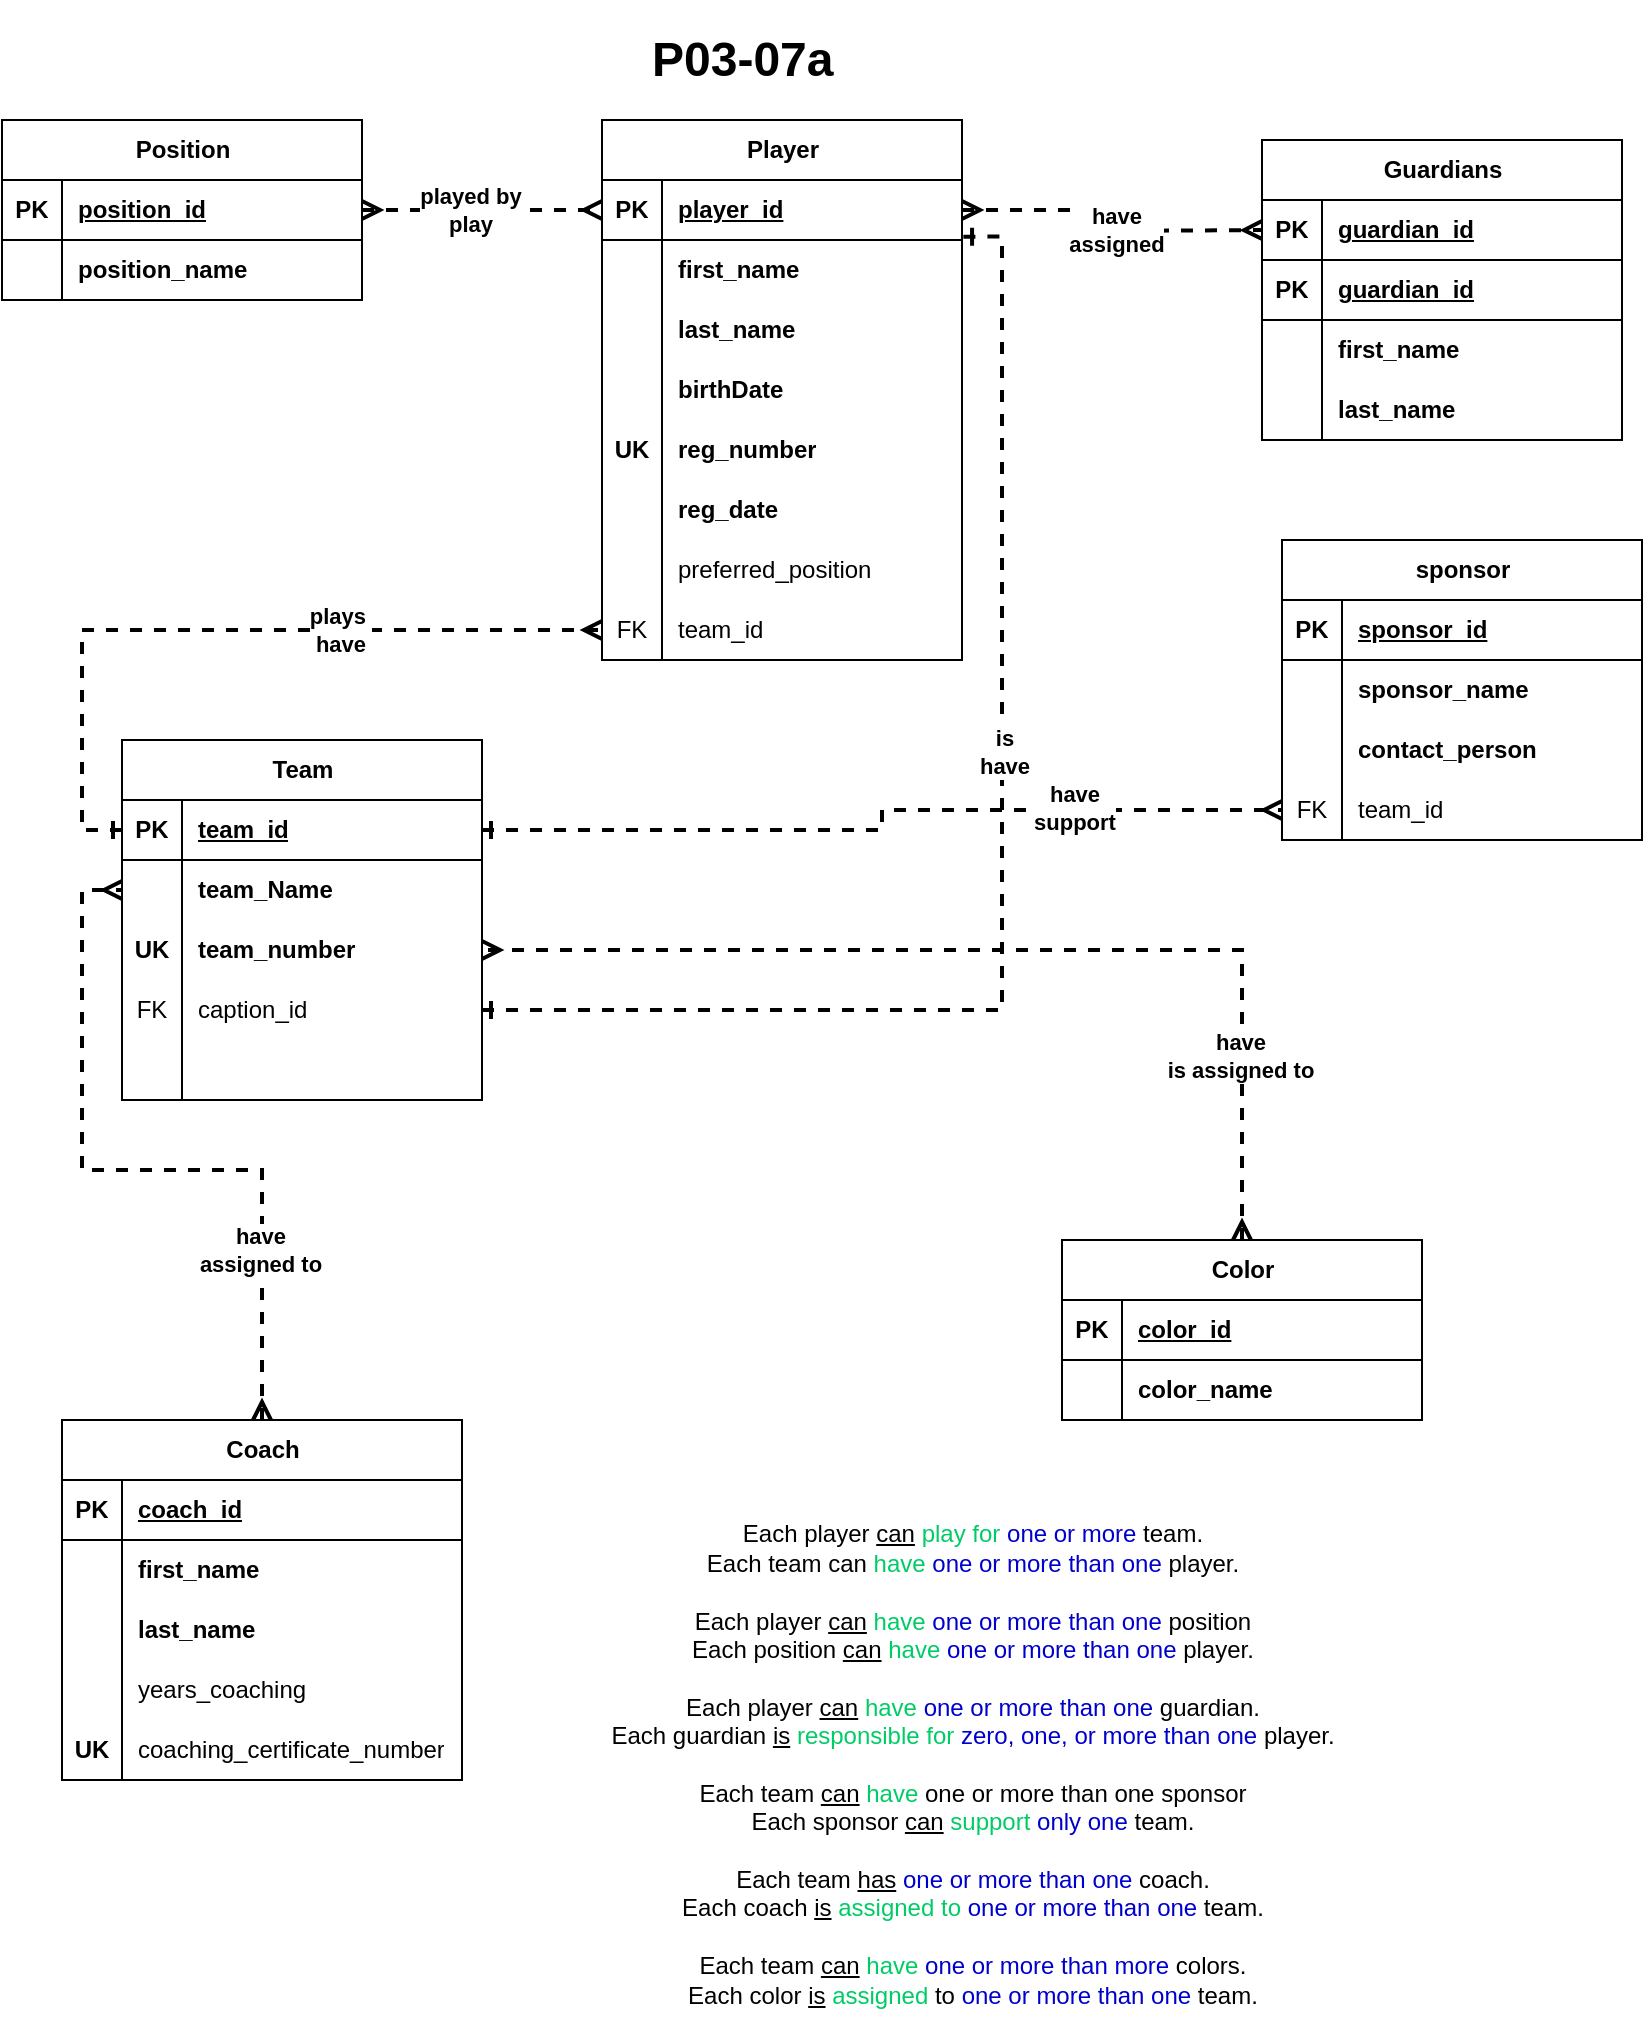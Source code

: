 <mxfile version="21.7.5" type="device" pages="2">
  <diagram name="P03-07a" id="nI23ShnO0eUhFZkXhwkX">
    <mxGraphModel dx="1381" dy="831" grid="1" gridSize="10" guides="1" tooltips="1" connect="1" arrows="1" fold="1" page="1" pageScale="1" pageWidth="850" pageHeight="1100" math="0" shadow="0">
      <root>
        <mxCell id="0" />
        <mxCell id="1" parent="0" />
        <mxCell id="FI4Dv5eyBoiZmgYLNW9x-107" style="edgeStyle=orthogonalEdgeStyle;rounded=0;orthogonalLoop=1;jettySize=auto;html=1;endArrow=ERmany;endFill=0;startArrow=ERmany;startFill=0;dashed=1;strokeWidth=2;" parent="1" source="FI4Dv5eyBoiZmgYLNW9x-2" edge="1">
          <mxGeometry relative="1" as="geometry">
            <mxPoint x="640" y="135" as="targetPoint" />
          </mxGeometry>
        </mxCell>
        <mxCell id="FI4Dv5eyBoiZmgYLNW9x-136" value="&lt;b&gt;have&lt;br&gt;assigned&lt;br&gt;&lt;/b&gt;" style="edgeLabel;html=1;align=center;verticalAlign=middle;resizable=0;points=[];" parent="FI4Dv5eyBoiZmgYLNW9x-107" connectable="0" vertex="1">
          <mxGeometry x="0.102" y="1" relative="1" as="geometry">
            <mxPoint x="-1" as="offset" />
          </mxGeometry>
        </mxCell>
        <mxCell id="FI4Dv5eyBoiZmgYLNW9x-1" value="Player" style="shape=table;startSize=30;container=1;collapsible=1;childLayout=tableLayout;fixedRows=1;rowLines=0;fontStyle=1;align=center;resizeLast=1;html=1;" parent="1" vertex="1">
          <mxGeometry x="310" y="80" width="180" height="270" as="geometry" />
        </mxCell>
        <mxCell id="FI4Dv5eyBoiZmgYLNW9x-2" value="" style="shape=tableRow;horizontal=0;startSize=0;swimlaneHead=0;swimlaneBody=0;fillColor=none;collapsible=0;dropTarget=0;points=[[0,0.5],[1,0.5]];portConstraint=eastwest;top=0;left=0;right=0;bottom=1;" parent="FI4Dv5eyBoiZmgYLNW9x-1" vertex="1">
          <mxGeometry y="30" width="180" height="30" as="geometry" />
        </mxCell>
        <mxCell id="FI4Dv5eyBoiZmgYLNW9x-3" value="PK" style="shape=partialRectangle;connectable=0;fillColor=none;top=0;left=0;bottom=0;right=0;fontStyle=1;overflow=hidden;whiteSpace=wrap;html=1;" parent="FI4Dv5eyBoiZmgYLNW9x-2" vertex="1">
          <mxGeometry width="30" height="30" as="geometry">
            <mxRectangle width="30" height="30" as="alternateBounds" />
          </mxGeometry>
        </mxCell>
        <mxCell id="FI4Dv5eyBoiZmgYLNW9x-4" value="player_id" style="shape=partialRectangle;connectable=0;fillColor=none;top=0;left=0;bottom=0;right=0;align=left;spacingLeft=6;fontStyle=5;overflow=hidden;whiteSpace=wrap;html=1;" parent="FI4Dv5eyBoiZmgYLNW9x-2" vertex="1">
          <mxGeometry x="30" width="150" height="30" as="geometry">
            <mxRectangle width="150" height="30" as="alternateBounds" />
          </mxGeometry>
        </mxCell>
        <mxCell id="FI4Dv5eyBoiZmgYLNW9x-5" value="" style="shape=tableRow;horizontal=0;startSize=0;swimlaneHead=0;swimlaneBody=0;fillColor=none;collapsible=0;dropTarget=0;points=[[0,0.5],[1,0.5]];portConstraint=eastwest;top=0;left=0;right=0;bottom=0;" parent="FI4Dv5eyBoiZmgYLNW9x-1" vertex="1">
          <mxGeometry y="60" width="180" height="30" as="geometry" />
        </mxCell>
        <mxCell id="FI4Dv5eyBoiZmgYLNW9x-6" value="" style="shape=partialRectangle;connectable=0;fillColor=none;top=0;left=0;bottom=0;right=0;editable=1;overflow=hidden;whiteSpace=wrap;html=1;" parent="FI4Dv5eyBoiZmgYLNW9x-5" vertex="1">
          <mxGeometry width="30" height="30" as="geometry">
            <mxRectangle width="30" height="30" as="alternateBounds" />
          </mxGeometry>
        </mxCell>
        <mxCell id="FI4Dv5eyBoiZmgYLNW9x-7" value="&lt;b&gt;first_name&lt;/b&gt;" style="shape=partialRectangle;connectable=0;fillColor=none;top=0;left=0;bottom=0;right=0;align=left;spacingLeft=6;overflow=hidden;whiteSpace=wrap;html=1;" parent="FI4Dv5eyBoiZmgYLNW9x-5" vertex="1">
          <mxGeometry x="30" width="150" height="30" as="geometry">
            <mxRectangle width="150" height="30" as="alternateBounds" />
          </mxGeometry>
        </mxCell>
        <mxCell id="FI4Dv5eyBoiZmgYLNW9x-8" value="" style="shape=tableRow;horizontal=0;startSize=0;swimlaneHead=0;swimlaneBody=0;fillColor=none;collapsible=0;dropTarget=0;points=[[0,0.5],[1,0.5]];portConstraint=eastwest;top=0;left=0;right=0;bottom=0;" parent="FI4Dv5eyBoiZmgYLNW9x-1" vertex="1">
          <mxGeometry y="90" width="180" height="30" as="geometry" />
        </mxCell>
        <mxCell id="FI4Dv5eyBoiZmgYLNW9x-9" value="" style="shape=partialRectangle;connectable=0;fillColor=none;top=0;left=0;bottom=0;right=0;editable=1;overflow=hidden;whiteSpace=wrap;html=1;" parent="FI4Dv5eyBoiZmgYLNW9x-8" vertex="1">
          <mxGeometry width="30" height="30" as="geometry">
            <mxRectangle width="30" height="30" as="alternateBounds" />
          </mxGeometry>
        </mxCell>
        <mxCell id="FI4Dv5eyBoiZmgYLNW9x-10" value="&lt;b&gt;last_name&lt;/b&gt;" style="shape=partialRectangle;connectable=0;fillColor=none;top=0;left=0;bottom=0;right=0;align=left;spacingLeft=6;overflow=hidden;whiteSpace=wrap;html=1;" parent="FI4Dv5eyBoiZmgYLNW9x-8" vertex="1">
          <mxGeometry x="30" width="150" height="30" as="geometry">
            <mxRectangle width="150" height="30" as="alternateBounds" />
          </mxGeometry>
        </mxCell>
        <mxCell id="FI4Dv5eyBoiZmgYLNW9x-14" value="" style="shape=tableRow;horizontal=0;startSize=0;swimlaneHead=0;swimlaneBody=0;fillColor=none;collapsible=0;dropTarget=0;points=[[0,0.5],[1,0.5]];portConstraint=eastwest;top=0;left=0;right=0;bottom=0;" parent="FI4Dv5eyBoiZmgYLNW9x-1" vertex="1">
          <mxGeometry y="120" width="180" height="30" as="geometry" />
        </mxCell>
        <mxCell id="FI4Dv5eyBoiZmgYLNW9x-15" value="" style="shape=partialRectangle;connectable=0;fillColor=none;top=0;left=0;bottom=0;right=0;editable=1;overflow=hidden;whiteSpace=wrap;html=1;" parent="FI4Dv5eyBoiZmgYLNW9x-14" vertex="1">
          <mxGeometry width="30" height="30" as="geometry">
            <mxRectangle width="30" height="30" as="alternateBounds" />
          </mxGeometry>
        </mxCell>
        <mxCell id="FI4Dv5eyBoiZmgYLNW9x-16" value="&lt;b&gt;birthDate&lt;/b&gt;" style="shape=partialRectangle;connectable=0;fillColor=none;top=0;left=0;bottom=0;right=0;align=left;spacingLeft=6;overflow=hidden;whiteSpace=wrap;html=1;" parent="FI4Dv5eyBoiZmgYLNW9x-14" vertex="1">
          <mxGeometry x="30" width="150" height="30" as="geometry">
            <mxRectangle width="150" height="30" as="alternateBounds" />
          </mxGeometry>
        </mxCell>
        <mxCell id="FI4Dv5eyBoiZmgYLNW9x-17" value="" style="shape=tableRow;horizontal=0;startSize=0;swimlaneHead=0;swimlaneBody=0;fillColor=none;collapsible=0;dropTarget=0;points=[[0,0.5],[1,0.5]];portConstraint=eastwest;top=0;left=0;right=0;bottom=0;" parent="FI4Dv5eyBoiZmgYLNW9x-1" vertex="1">
          <mxGeometry y="150" width="180" height="30" as="geometry" />
        </mxCell>
        <mxCell id="FI4Dv5eyBoiZmgYLNW9x-18" value="&lt;b&gt;UK&lt;/b&gt;" style="shape=partialRectangle;connectable=0;fillColor=none;top=0;left=0;bottom=0;right=0;editable=1;overflow=hidden;whiteSpace=wrap;html=1;" parent="FI4Dv5eyBoiZmgYLNW9x-17" vertex="1">
          <mxGeometry width="30" height="30" as="geometry">
            <mxRectangle width="30" height="30" as="alternateBounds" />
          </mxGeometry>
        </mxCell>
        <mxCell id="FI4Dv5eyBoiZmgYLNW9x-19" value="&lt;b&gt;reg_number&lt;/b&gt;" style="shape=partialRectangle;connectable=0;fillColor=none;top=0;left=0;bottom=0;right=0;align=left;spacingLeft=6;overflow=hidden;whiteSpace=wrap;html=1;" parent="FI4Dv5eyBoiZmgYLNW9x-17" vertex="1">
          <mxGeometry x="30" width="150" height="30" as="geometry">
            <mxRectangle width="150" height="30" as="alternateBounds" />
          </mxGeometry>
        </mxCell>
        <mxCell id="FI4Dv5eyBoiZmgYLNW9x-20" value="" style="shape=tableRow;horizontal=0;startSize=0;swimlaneHead=0;swimlaneBody=0;fillColor=none;collapsible=0;dropTarget=0;points=[[0,0.5],[1,0.5]];portConstraint=eastwest;top=0;left=0;right=0;bottom=0;" parent="FI4Dv5eyBoiZmgYLNW9x-1" vertex="1">
          <mxGeometry y="180" width="180" height="30" as="geometry" />
        </mxCell>
        <mxCell id="FI4Dv5eyBoiZmgYLNW9x-21" value="" style="shape=partialRectangle;connectable=0;fillColor=none;top=0;left=0;bottom=0;right=0;editable=1;overflow=hidden;whiteSpace=wrap;html=1;" parent="FI4Dv5eyBoiZmgYLNW9x-20" vertex="1">
          <mxGeometry width="30" height="30" as="geometry">
            <mxRectangle width="30" height="30" as="alternateBounds" />
          </mxGeometry>
        </mxCell>
        <mxCell id="FI4Dv5eyBoiZmgYLNW9x-22" value="&lt;b&gt;reg_date&lt;/b&gt;" style="shape=partialRectangle;connectable=0;fillColor=none;top=0;left=0;bottom=0;right=0;align=left;spacingLeft=6;overflow=hidden;whiteSpace=wrap;html=1;" parent="FI4Dv5eyBoiZmgYLNW9x-20" vertex="1">
          <mxGeometry x="30" width="150" height="30" as="geometry">
            <mxRectangle width="150" height="30" as="alternateBounds" />
          </mxGeometry>
        </mxCell>
        <mxCell id="FI4Dv5eyBoiZmgYLNW9x-23" value="" style="shape=tableRow;horizontal=0;startSize=0;swimlaneHead=0;swimlaneBody=0;fillColor=none;collapsible=0;dropTarget=0;points=[[0,0.5],[1,0.5]];portConstraint=eastwest;top=0;left=0;right=0;bottom=0;" parent="FI4Dv5eyBoiZmgYLNW9x-1" vertex="1">
          <mxGeometry y="210" width="180" height="30" as="geometry" />
        </mxCell>
        <mxCell id="FI4Dv5eyBoiZmgYLNW9x-24" value="" style="shape=partialRectangle;connectable=0;fillColor=none;top=0;left=0;bottom=0;right=0;editable=1;overflow=hidden;whiteSpace=wrap;html=1;" parent="FI4Dv5eyBoiZmgYLNW9x-23" vertex="1">
          <mxGeometry width="30" height="30" as="geometry">
            <mxRectangle width="30" height="30" as="alternateBounds" />
          </mxGeometry>
        </mxCell>
        <mxCell id="FI4Dv5eyBoiZmgYLNW9x-25" value="preferred_position" style="shape=partialRectangle;connectable=0;fillColor=none;top=0;left=0;bottom=0;right=0;align=left;spacingLeft=6;overflow=hidden;whiteSpace=wrap;html=1;" parent="FI4Dv5eyBoiZmgYLNW9x-23" vertex="1">
          <mxGeometry x="30" width="150" height="30" as="geometry">
            <mxRectangle width="150" height="30" as="alternateBounds" />
          </mxGeometry>
        </mxCell>
        <mxCell id="FI4Dv5eyBoiZmgYLNW9x-129" value="" style="shape=tableRow;horizontal=0;startSize=0;swimlaneHead=0;swimlaneBody=0;fillColor=none;collapsible=0;dropTarget=0;points=[[0,0.5],[1,0.5]];portConstraint=eastwest;top=0;left=0;right=0;bottom=0;" parent="FI4Dv5eyBoiZmgYLNW9x-1" vertex="1">
          <mxGeometry y="240" width="180" height="30" as="geometry" />
        </mxCell>
        <mxCell id="FI4Dv5eyBoiZmgYLNW9x-130" value="FK" style="shape=partialRectangle;connectable=0;fillColor=none;top=0;left=0;bottom=0;right=0;editable=1;overflow=hidden;whiteSpace=wrap;html=1;" parent="FI4Dv5eyBoiZmgYLNW9x-129" vertex="1">
          <mxGeometry width="30" height="30" as="geometry">
            <mxRectangle width="30" height="30" as="alternateBounds" />
          </mxGeometry>
        </mxCell>
        <mxCell id="FI4Dv5eyBoiZmgYLNW9x-131" value="team_id" style="shape=partialRectangle;connectable=0;fillColor=none;top=0;left=0;bottom=0;right=0;align=left;spacingLeft=6;overflow=hidden;whiteSpace=wrap;html=1;" parent="FI4Dv5eyBoiZmgYLNW9x-129" vertex="1">
          <mxGeometry x="30" width="150" height="30" as="geometry">
            <mxRectangle width="150" height="30" as="alternateBounds" />
          </mxGeometry>
        </mxCell>
        <mxCell id="FI4Dv5eyBoiZmgYLNW9x-39" value="Team" style="shape=table;startSize=30;container=1;collapsible=1;childLayout=tableLayout;fixedRows=1;rowLines=0;fontStyle=1;align=center;resizeLast=1;html=1;" parent="1" vertex="1">
          <mxGeometry x="70" y="390" width="180" height="180" as="geometry" />
        </mxCell>
        <mxCell id="FI4Dv5eyBoiZmgYLNW9x-110" value="" style="shape=tableRow;horizontal=0;startSize=0;swimlaneHead=0;swimlaneBody=0;fillColor=none;collapsible=0;dropTarget=0;points=[[0,0.5],[1,0.5]];portConstraint=eastwest;top=0;left=0;right=0;bottom=1;" parent="FI4Dv5eyBoiZmgYLNW9x-39" vertex="1">
          <mxGeometry y="30" width="180" height="30" as="geometry" />
        </mxCell>
        <mxCell id="FI4Dv5eyBoiZmgYLNW9x-111" value="PK" style="shape=partialRectangle;connectable=0;fillColor=none;top=0;left=0;bottom=0;right=0;fontStyle=1;overflow=hidden;whiteSpace=wrap;html=1;" parent="FI4Dv5eyBoiZmgYLNW9x-110" vertex="1">
          <mxGeometry width="30" height="30" as="geometry">
            <mxRectangle width="30" height="30" as="alternateBounds" />
          </mxGeometry>
        </mxCell>
        <mxCell id="FI4Dv5eyBoiZmgYLNW9x-112" value="team_id" style="shape=partialRectangle;connectable=0;fillColor=none;top=0;left=0;bottom=0;right=0;align=left;spacingLeft=6;fontStyle=5;overflow=hidden;whiteSpace=wrap;html=1;" parent="FI4Dv5eyBoiZmgYLNW9x-110" vertex="1">
          <mxGeometry x="30" width="150" height="30" as="geometry">
            <mxRectangle width="150" height="30" as="alternateBounds" />
          </mxGeometry>
        </mxCell>
        <mxCell id="FI4Dv5eyBoiZmgYLNW9x-43" value="" style="shape=tableRow;horizontal=0;startSize=0;swimlaneHead=0;swimlaneBody=0;fillColor=none;collapsible=0;dropTarget=0;points=[[0,0.5],[1,0.5]];portConstraint=eastwest;top=0;left=0;right=0;bottom=0;" parent="FI4Dv5eyBoiZmgYLNW9x-39" vertex="1">
          <mxGeometry y="60" width="180" height="30" as="geometry" />
        </mxCell>
        <mxCell id="FI4Dv5eyBoiZmgYLNW9x-44" value="" style="shape=partialRectangle;connectable=0;fillColor=none;top=0;left=0;bottom=0;right=0;editable=1;overflow=hidden;whiteSpace=wrap;html=1;" parent="FI4Dv5eyBoiZmgYLNW9x-43" vertex="1">
          <mxGeometry width="30" height="30" as="geometry">
            <mxRectangle width="30" height="30" as="alternateBounds" />
          </mxGeometry>
        </mxCell>
        <mxCell id="FI4Dv5eyBoiZmgYLNW9x-45" value="&lt;b&gt;team_Name&lt;/b&gt;" style="shape=partialRectangle;connectable=0;fillColor=none;top=0;left=0;bottom=0;right=0;align=left;spacingLeft=6;overflow=hidden;whiteSpace=wrap;html=1;" parent="FI4Dv5eyBoiZmgYLNW9x-43" vertex="1">
          <mxGeometry x="30" width="150" height="30" as="geometry">
            <mxRectangle width="150" height="30" as="alternateBounds" />
          </mxGeometry>
        </mxCell>
        <mxCell id="FI4Dv5eyBoiZmgYLNW9x-46" value="" style="shape=tableRow;horizontal=0;startSize=0;swimlaneHead=0;swimlaneBody=0;fillColor=none;collapsible=0;dropTarget=0;points=[[0,0.5],[1,0.5]];portConstraint=eastwest;top=0;left=0;right=0;bottom=0;" parent="FI4Dv5eyBoiZmgYLNW9x-39" vertex="1">
          <mxGeometry y="90" width="180" height="30" as="geometry" />
        </mxCell>
        <mxCell id="FI4Dv5eyBoiZmgYLNW9x-47" value="&lt;b&gt;UK&lt;/b&gt;" style="shape=partialRectangle;connectable=0;fillColor=none;top=0;left=0;bottom=0;right=0;editable=1;overflow=hidden;whiteSpace=wrap;html=1;" parent="FI4Dv5eyBoiZmgYLNW9x-46" vertex="1">
          <mxGeometry width="30" height="30" as="geometry">
            <mxRectangle width="30" height="30" as="alternateBounds" />
          </mxGeometry>
        </mxCell>
        <mxCell id="FI4Dv5eyBoiZmgYLNW9x-48" value="&lt;b&gt;team_number&lt;/b&gt;" style="shape=partialRectangle;connectable=0;fillColor=none;top=0;left=0;bottom=0;right=0;align=left;spacingLeft=6;overflow=hidden;whiteSpace=wrap;html=1;" parent="FI4Dv5eyBoiZmgYLNW9x-46" vertex="1">
          <mxGeometry x="30" width="150" height="30" as="geometry">
            <mxRectangle width="150" height="30" as="alternateBounds" />
          </mxGeometry>
        </mxCell>
        <mxCell id="FI4Dv5eyBoiZmgYLNW9x-49" value="" style="shape=tableRow;horizontal=0;startSize=0;swimlaneHead=0;swimlaneBody=0;fillColor=none;collapsible=0;dropTarget=0;points=[[0,0.5],[1,0.5]];portConstraint=eastwest;top=0;left=0;right=0;bottom=0;" parent="FI4Dv5eyBoiZmgYLNW9x-39" vertex="1">
          <mxGeometry y="120" width="180" height="30" as="geometry" />
        </mxCell>
        <mxCell id="FI4Dv5eyBoiZmgYLNW9x-50" value="FK" style="shape=partialRectangle;connectable=0;fillColor=none;top=0;left=0;bottom=0;right=0;editable=1;overflow=hidden;whiteSpace=wrap;html=1;" parent="FI4Dv5eyBoiZmgYLNW9x-49" vertex="1">
          <mxGeometry width="30" height="30" as="geometry">
            <mxRectangle width="30" height="30" as="alternateBounds" />
          </mxGeometry>
        </mxCell>
        <mxCell id="FI4Dv5eyBoiZmgYLNW9x-51" value="caption_id" style="shape=partialRectangle;connectable=0;fillColor=none;top=0;left=0;bottom=0;right=0;align=left;spacingLeft=6;overflow=hidden;whiteSpace=wrap;html=1;" parent="FI4Dv5eyBoiZmgYLNW9x-49" vertex="1">
          <mxGeometry x="30" width="150" height="30" as="geometry">
            <mxRectangle width="150" height="30" as="alternateBounds" />
          </mxGeometry>
        </mxCell>
        <mxCell id="FI4Dv5eyBoiZmgYLNW9x-126" value="" style="shape=tableRow;horizontal=0;startSize=0;swimlaneHead=0;swimlaneBody=0;fillColor=none;collapsible=0;dropTarget=0;points=[[0,0.5],[1,0.5]];portConstraint=eastwest;top=0;left=0;right=0;bottom=0;" parent="FI4Dv5eyBoiZmgYLNW9x-39" vertex="1">
          <mxGeometry y="150" width="180" height="30" as="geometry" />
        </mxCell>
        <mxCell id="FI4Dv5eyBoiZmgYLNW9x-127" value="" style="shape=partialRectangle;connectable=0;fillColor=none;top=0;left=0;bottom=0;right=0;editable=1;overflow=hidden;whiteSpace=wrap;html=1;" parent="FI4Dv5eyBoiZmgYLNW9x-126" vertex="1">
          <mxGeometry width="30" height="30" as="geometry">
            <mxRectangle width="30" height="30" as="alternateBounds" />
          </mxGeometry>
        </mxCell>
        <mxCell id="FI4Dv5eyBoiZmgYLNW9x-128" value="" style="shape=partialRectangle;connectable=0;fillColor=none;top=0;left=0;bottom=0;right=0;align=left;spacingLeft=6;overflow=hidden;whiteSpace=wrap;html=1;" parent="FI4Dv5eyBoiZmgYLNW9x-126" vertex="1">
          <mxGeometry x="30" width="150" height="30" as="geometry">
            <mxRectangle width="150" height="30" as="alternateBounds" />
          </mxGeometry>
        </mxCell>
        <mxCell id="FI4Dv5eyBoiZmgYLNW9x-52" value="sponsor" style="shape=table;startSize=30;container=1;collapsible=1;childLayout=tableLayout;fixedRows=1;rowLines=0;fontStyle=1;align=center;resizeLast=1;html=1;" parent="1" vertex="1">
          <mxGeometry x="650" y="290" width="180" height="150" as="geometry" />
        </mxCell>
        <mxCell id="FI4Dv5eyBoiZmgYLNW9x-123" value="" style="shape=tableRow;horizontal=0;startSize=0;swimlaneHead=0;swimlaneBody=0;fillColor=none;collapsible=0;dropTarget=0;points=[[0,0.5],[1,0.5]];portConstraint=eastwest;top=0;left=0;right=0;bottom=1;" parent="FI4Dv5eyBoiZmgYLNW9x-52" vertex="1">
          <mxGeometry y="30" width="180" height="30" as="geometry" />
        </mxCell>
        <mxCell id="FI4Dv5eyBoiZmgYLNW9x-124" value="PK" style="shape=partialRectangle;connectable=0;fillColor=none;top=0;left=0;bottom=0;right=0;fontStyle=1;overflow=hidden;whiteSpace=wrap;html=1;" parent="FI4Dv5eyBoiZmgYLNW9x-123" vertex="1">
          <mxGeometry width="30" height="30" as="geometry">
            <mxRectangle width="30" height="30" as="alternateBounds" />
          </mxGeometry>
        </mxCell>
        <mxCell id="FI4Dv5eyBoiZmgYLNW9x-125" value="sponsor_id" style="shape=partialRectangle;connectable=0;fillColor=none;top=0;left=0;bottom=0;right=0;align=left;spacingLeft=6;fontStyle=5;overflow=hidden;whiteSpace=wrap;html=1;" parent="FI4Dv5eyBoiZmgYLNW9x-123" vertex="1">
          <mxGeometry x="30" width="150" height="30" as="geometry">
            <mxRectangle width="150" height="30" as="alternateBounds" />
          </mxGeometry>
        </mxCell>
        <mxCell id="FI4Dv5eyBoiZmgYLNW9x-56" value="" style="shape=tableRow;horizontal=0;startSize=0;swimlaneHead=0;swimlaneBody=0;fillColor=none;collapsible=0;dropTarget=0;points=[[0,0.5],[1,0.5]];portConstraint=eastwest;top=0;left=0;right=0;bottom=0;" parent="FI4Dv5eyBoiZmgYLNW9x-52" vertex="1">
          <mxGeometry y="60" width="180" height="30" as="geometry" />
        </mxCell>
        <mxCell id="FI4Dv5eyBoiZmgYLNW9x-57" value="" style="shape=partialRectangle;connectable=0;fillColor=none;top=0;left=0;bottom=0;right=0;editable=1;overflow=hidden;whiteSpace=wrap;html=1;" parent="FI4Dv5eyBoiZmgYLNW9x-56" vertex="1">
          <mxGeometry width="30" height="30" as="geometry">
            <mxRectangle width="30" height="30" as="alternateBounds" />
          </mxGeometry>
        </mxCell>
        <mxCell id="FI4Dv5eyBoiZmgYLNW9x-58" value="&lt;b&gt;sponsor_name&lt;/b&gt;" style="shape=partialRectangle;connectable=0;fillColor=none;top=0;left=0;bottom=0;right=0;align=left;spacingLeft=6;overflow=hidden;whiteSpace=wrap;html=1;" parent="FI4Dv5eyBoiZmgYLNW9x-56" vertex="1">
          <mxGeometry x="30" width="150" height="30" as="geometry">
            <mxRectangle width="150" height="30" as="alternateBounds" />
          </mxGeometry>
        </mxCell>
        <mxCell id="FI4Dv5eyBoiZmgYLNW9x-59" value="" style="shape=tableRow;horizontal=0;startSize=0;swimlaneHead=0;swimlaneBody=0;fillColor=none;collapsible=0;dropTarget=0;points=[[0,0.5],[1,0.5]];portConstraint=eastwest;top=0;left=0;right=0;bottom=0;" parent="FI4Dv5eyBoiZmgYLNW9x-52" vertex="1">
          <mxGeometry y="90" width="180" height="30" as="geometry" />
        </mxCell>
        <mxCell id="FI4Dv5eyBoiZmgYLNW9x-60" value="" style="shape=partialRectangle;connectable=0;fillColor=none;top=0;left=0;bottom=0;right=0;editable=1;overflow=hidden;whiteSpace=wrap;html=1;" parent="FI4Dv5eyBoiZmgYLNW9x-59" vertex="1">
          <mxGeometry width="30" height="30" as="geometry">
            <mxRectangle width="30" height="30" as="alternateBounds" />
          </mxGeometry>
        </mxCell>
        <mxCell id="FI4Dv5eyBoiZmgYLNW9x-61" value="&lt;b&gt;contact_person&lt;/b&gt;" style="shape=partialRectangle;connectable=0;fillColor=none;top=0;left=0;bottom=0;right=0;align=left;spacingLeft=6;overflow=hidden;whiteSpace=wrap;html=1;" parent="FI4Dv5eyBoiZmgYLNW9x-59" vertex="1">
          <mxGeometry x="30" width="150" height="30" as="geometry">
            <mxRectangle width="150" height="30" as="alternateBounds" />
          </mxGeometry>
        </mxCell>
        <mxCell id="FI4Dv5eyBoiZmgYLNW9x-116" value="" style="shape=tableRow;horizontal=0;startSize=0;swimlaneHead=0;swimlaneBody=0;fillColor=none;collapsible=0;dropTarget=0;points=[[0,0.5],[1,0.5]];portConstraint=eastwest;top=0;left=0;right=0;bottom=0;" parent="FI4Dv5eyBoiZmgYLNW9x-52" vertex="1">
          <mxGeometry y="120" width="180" height="30" as="geometry" />
        </mxCell>
        <mxCell id="FI4Dv5eyBoiZmgYLNW9x-117" value="FK" style="shape=partialRectangle;connectable=0;fillColor=none;top=0;left=0;bottom=0;right=0;editable=1;overflow=hidden;whiteSpace=wrap;html=1;" parent="FI4Dv5eyBoiZmgYLNW9x-116" vertex="1">
          <mxGeometry width="30" height="30" as="geometry">
            <mxRectangle width="30" height="30" as="alternateBounds" />
          </mxGeometry>
        </mxCell>
        <mxCell id="FI4Dv5eyBoiZmgYLNW9x-118" value="team_id" style="shape=partialRectangle;connectable=0;fillColor=none;top=0;left=0;bottom=0;right=0;align=left;spacingLeft=6;overflow=hidden;whiteSpace=wrap;html=1;" parent="FI4Dv5eyBoiZmgYLNW9x-116" vertex="1">
          <mxGeometry x="30" width="150" height="30" as="geometry">
            <mxRectangle width="150" height="30" as="alternateBounds" />
          </mxGeometry>
        </mxCell>
        <mxCell id="FI4Dv5eyBoiZmgYLNW9x-108" style="edgeStyle=orthogonalEdgeStyle;rounded=0;orthogonalLoop=1;jettySize=auto;html=1;endArrow=ERmany;endFill=0;startArrow=ERmany;startFill=0;dashed=1;strokeWidth=2;" parent="1" source="FI4Dv5eyBoiZmgYLNW9x-66" target="FI4Dv5eyBoiZmgYLNW9x-2" edge="1">
          <mxGeometry relative="1" as="geometry" />
        </mxCell>
        <mxCell id="FI4Dv5eyBoiZmgYLNW9x-135" value="&lt;b&gt;played by&lt;br&gt;play&lt;/b&gt;" style="edgeLabel;html=1;align=center;verticalAlign=middle;resizable=0;points=[];" parent="FI4Dv5eyBoiZmgYLNW9x-108" connectable="0" vertex="1">
          <mxGeometry x="-0.081" relative="1" as="geometry">
            <mxPoint x="-1" as="offset" />
          </mxGeometry>
        </mxCell>
        <mxCell id="FI4Dv5eyBoiZmgYLNW9x-65" value="Position" style="shape=table;startSize=30;container=1;collapsible=1;childLayout=tableLayout;fixedRows=1;rowLines=0;fontStyle=1;align=center;resizeLast=1;html=1;" parent="1" vertex="1">
          <mxGeometry x="10" y="80" width="180" height="90" as="geometry" />
        </mxCell>
        <mxCell id="FI4Dv5eyBoiZmgYLNW9x-66" value="" style="shape=tableRow;horizontal=0;startSize=0;swimlaneHead=0;swimlaneBody=0;fillColor=none;collapsible=0;dropTarget=0;points=[[0,0.5],[1,0.5]];portConstraint=eastwest;top=0;left=0;right=0;bottom=1;" parent="FI4Dv5eyBoiZmgYLNW9x-65" vertex="1">
          <mxGeometry y="30" width="180" height="30" as="geometry" />
        </mxCell>
        <mxCell id="FI4Dv5eyBoiZmgYLNW9x-67" value="PK" style="shape=partialRectangle;connectable=0;fillColor=none;top=0;left=0;bottom=0;right=0;fontStyle=1;overflow=hidden;whiteSpace=wrap;html=1;" parent="FI4Dv5eyBoiZmgYLNW9x-66" vertex="1">
          <mxGeometry width="30" height="30" as="geometry">
            <mxRectangle width="30" height="30" as="alternateBounds" />
          </mxGeometry>
        </mxCell>
        <mxCell id="FI4Dv5eyBoiZmgYLNW9x-68" value="position_id" style="shape=partialRectangle;connectable=0;fillColor=none;top=0;left=0;bottom=0;right=0;align=left;spacingLeft=6;fontStyle=5;overflow=hidden;whiteSpace=wrap;html=1;" parent="FI4Dv5eyBoiZmgYLNW9x-66" vertex="1">
          <mxGeometry x="30" width="150" height="30" as="geometry">
            <mxRectangle width="150" height="30" as="alternateBounds" />
          </mxGeometry>
        </mxCell>
        <mxCell id="FI4Dv5eyBoiZmgYLNW9x-69" value="" style="shape=tableRow;horizontal=0;startSize=0;swimlaneHead=0;swimlaneBody=0;fillColor=none;collapsible=0;dropTarget=0;points=[[0,0.5],[1,0.5]];portConstraint=eastwest;top=0;left=0;right=0;bottom=0;" parent="FI4Dv5eyBoiZmgYLNW9x-65" vertex="1">
          <mxGeometry y="60" width="180" height="30" as="geometry" />
        </mxCell>
        <mxCell id="FI4Dv5eyBoiZmgYLNW9x-70" value="" style="shape=partialRectangle;connectable=0;fillColor=none;top=0;left=0;bottom=0;right=0;editable=1;overflow=hidden;whiteSpace=wrap;html=1;" parent="FI4Dv5eyBoiZmgYLNW9x-69" vertex="1">
          <mxGeometry width="30" height="30" as="geometry">
            <mxRectangle width="30" height="30" as="alternateBounds" />
          </mxGeometry>
        </mxCell>
        <mxCell id="FI4Dv5eyBoiZmgYLNW9x-71" value="&lt;b&gt;position_name&lt;/b&gt;" style="shape=partialRectangle;connectable=0;fillColor=none;top=0;left=0;bottom=0;right=0;align=left;spacingLeft=6;overflow=hidden;whiteSpace=wrap;html=1;" parent="FI4Dv5eyBoiZmgYLNW9x-69" vertex="1">
          <mxGeometry x="30" width="150" height="30" as="geometry">
            <mxRectangle width="150" height="30" as="alternateBounds" />
          </mxGeometry>
        </mxCell>
        <mxCell id="FI4Dv5eyBoiZmgYLNW9x-120" style="edgeStyle=orthogonalEdgeStyle;rounded=0;orthogonalLoop=1;jettySize=auto;html=1;entryX=0;entryY=0.5;entryDx=0;entryDy=0;endArrow=ERmany;endFill=0;startArrow=ERmany;startFill=0;dashed=1;strokeWidth=2;" parent="1" source="FI4Dv5eyBoiZmgYLNW9x-78" target="FI4Dv5eyBoiZmgYLNW9x-43" edge="1">
          <mxGeometry relative="1" as="geometry" />
        </mxCell>
        <mxCell id="FI4Dv5eyBoiZmgYLNW9x-141" value="&lt;b&gt;have&lt;br&gt;assigned to&lt;br&gt;&lt;/b&gt;" style="edgeLabel;html=1;align=center;verticalAlign=middle;resizable=0;points=[];" parent="FI4Dv5eyBoiZmgYLNW9x-120" connectable="0" vertex="1">
          <mxGeometry x="-0.544" y="1" relative="1" as="geometry">
            <mxPoint as="offset" />
          </mxGeometry>
        </mxCell>
        <mxCell id="FI4Dv5eyBoiZmgYLNW9x-78" value="Coach" style="shape=table;startSize=30;container=1;collapsible=1;childLayout=tableLayout;fixedRows=1;rowLines=0;fontStyle=1;align=center;resizeLast=1;html=1;" parent="1" vertex="1">
          <mxGeometry x="40" y="730" width="200" height="180" as="geometry" />
        </mxCell>
        <mxCell id="FI4Dv5eyBoiZmgYLNW9x-79" value="" style="shape=tableRow;horizontal=0;startSize=0;swimlaneHead=0;swimlaneBody=0;fillColor=none;collapsible=0;dropTarget=0;points=[[0,0.5],[1,0.5]];portConstraint=eastwest;top=0;left=0;right=0;bottom=1;" parent="FI4Dv5eyBoiZmgYLNW9x-78" vertex="1">
          <mxGeometry y="30" width="200" height="30" as="geometry" />
        </mxCell>
        <mxCell id="FI4Dv5eyBoiZmgYLNW9x-80" value="PK" style="shape=partialRectangle;connectable=0;fillColor=none;top=0;left=0;bottom=0;right=0;fontStyle=1;overflow=hidden;whiteSpace=wrap;html=1;" parent="FI4Dv5eyBoiZmgYLNW9x-79" vertex="1">
          <mxGeometry width="30" height="30" as="geometry">
            <mxRectangle width="30" height="30" as="alternateBounds" />
          </mxGeometry>
        </mxCell>
        <mxCell id="FI4Dv5eyBoiZmgYLNW9x-81" value="coach_id" style="shape=partialRectangle;connectable=0;fillColor=none;top=0;left=0;bottom=0;right=0;align=left;spacingLeft=6;fontStyle=5;overflow=hidden;whiteSpace=wrap;html=1;" parent="FI4Dv5eyBoiZmgYLNW9x-79" vertex="1">
          <mxGeometry x="30" width="170" height="30" as="geometry">
            <mxRectangle width="170" height="30" as="alternateBounds" />
          </mxGeometry>
        </mxCell>
        <mxCell id="FI4Dv5eyBoiZmgYLNW9x-82" value="" style="shape=tableRow;horizontal=0;startSize=0;swimlaneHead=0;swimlaneBody=0;fillColor=none;collapsible=0;dropTarget=0;points=[[0,0.5],[1,0.5]];portConstraint=eastwest;top=0;left=0;right=0;bottom=0;" parent="FI4Dv5eyBoiZmgYLNW9x-78" vertex="1">
          <mxGeometry y="60" width="200" height="30" as="geometry" />
        </mxCell>
        <mxCell id="FI4Dv5eyBoiZmgYLNW9x-83" value="" style="shape=partialRectangle;connectable=0;fillColor=none;top=0;left=0;bottom=0;right=0;editable=1;overflow=hidden;whiteSpace=wrap;html=1;" parent="FI4Dv5eyBoiZmgYLNW9x-82" vertex="1">
          <mxGeometry width="30" height="30" as="geometry">
            <mxRectangle width="30" height="30" as="alternateBounds" />
          </mxGeometry>
        </mxCell>
        <mxCell id="FI4Dv5eyBoiZmgYLNW9x-84" value="&lt;b&gt;first_name&lt;/b&gt;" style="shape=partialRectangle;connectable=0;fillColor=none;top=0;left=0;bottom=0;right=0;align=left;spacingLeft=6;overflow=hidden;whiteSpace=wrap;html=1;" parent="FI4Dv5eyBoiZmgYLNW9x-82" vertex="1">
          <mxGeometry x="30" width="170" height="30" as="geometry">
            <mxRectangle width="170" height="30" as="alternateBounds" />
          </mxGeometry>
        </mxCell>
        <mxCell id="FI4Dv5eyBoiZmgYLNW9x-85" value="" style="shape=tableRow;horizontal=0;startSize=0;swimlaneHead=0;swimlaneBody=0;fillColor=none;collapsible=0;dropTarget=0;points=[[0,0.5],[1,0.5]];portConstraint=eastwest;top=0;left=0;right=0;bottom=0;" parent="FI4Dv5eyBoiZmgYLNW9x-78" vertex="1">
          <mxGeometry y="90" width="200" height="30" as="geometry" />
        </mxCell>
        <mxCell id="FI4Dv5eyBoiZmgYLNW9x-86" value="" style="shape=partialRectangle;connectable=0;fillColor=none;top=0;left=0;bottom=0;right=0;editable=1;overflow=hidden;whiteSpace=wrap;html=1;" parent="FI4Dv5eyBoiZmgYLNW9x-85" vertex="1">
          <mxGeometry width="30" height="30" as="geometry">
            <mxRectangle width="30" height="30" as="alternateBounds" />
          </mxGeometry>
        </mxCell>
        <mxCell id="FI4Dv5eyBoiZmgYLNW9x-87" value="&lt;b&gt;last_name&lt;/b&gt;" style="shape=partialRectangle;connectable=0;fillColor=none;top=0;left=0;bottom=0;right=0;align=left;spacingLeft=6;overflow=hidden;whiteSpace=wrap;html=1;" parent="FI4Dv5eyBoiZmgYLNW9x-85" vertex="1">
          <mxGeometry x="30" width="170" height="30" as="geometry">
            <mxRectangle width="170" height="30" as="alternateBounds" />
          </mxGeometry>
        </mxCell>
        <mxCell id="FI4Dv5eyBoiZmgYLNW9x-88" value="" style="shape=tableRow;horizontal=0;startSize=0;swimlaneHead=0;swimlaneBody=0;fillColor=none;collapsible=0;dropTarget=0;points=[[0,0.5],[1,0.5]];portConstraint=eastwest;top=0;left=0;right=0;bottom=0;" parent="FI4Dv5eyBoiZmgYLNW9x-78" vertex="1">
          <mxGeometry y="120" width="200" height="30" as="geometry" />
        </mxCell>
        <mxCell id="FI4Dv5eyBoiZmgYLNW9x-89" value="" style="shape=partialRectangle;connectable=0;fillColor=none;top=0;left=0;bottom=0;right=0;editable=1;overflow=hidden;whiteSpace=wrap;html=1;" parent="FI4Dv5eyBoiZmgYLNW9x-88" vertex="1">
          <mxGeometry width="30" height="30" as="geometry">
            <mxRectangle width="30" height="30" as="alternateBounds" />
          </mxGeometry>
        </mxCell>
        <mxCell id="FI4Dv5eyBoiZmgYLNW9x-90" value="years_coaching" style="shape=partialRectangle;connectable=0;fillColor=none;top=0;left=0;bottom=0;right=0;align=left;spacingLeft=6;overflow=hidden;whiteSpace=wrap;html=1;" parent="FI4Dv5eyBoiZmgYLNW9x-88" vertex="1">
          <mxGeometry x="30" width="170" height="30" as="geometry">
            <mxRectangle width="170" height="30" as="alternateBounds" />
          </mxGeometry>
        </mxCell>
        <mxCell id="FI4Dv5eyBoiZmgYLNW9x-91" value="" style="shape=tableRow;horizontal=0;startSize=0;swimlaneHead=0;swimlaneBody=0;fillColor=none;collapsible=0;dropTarget=0;points=[[0,0.5],[1,0.5]];portConstraint=eastwest;top=0;left=0;right=0;bottom=0;" parent="FI4Dv5eyBoiZmgYLNW9x-78" vertex="1">
          <mxGeometry y="150" width="200" height="30" as="geometry" />
        </mxCell>
        <mxCell id="FI4Dv5eyBoiZmgYLNW9x-92" value="&lt;b&gt;UK&lt;/b&gt;" style="shape=partialRectangle;connectable=0;fillColor=none;top=0;left=0;bottom=0;right=0;editable=1;overflow=hidden;whiteSpace=wrap;html=1;" parent="FI4Dv5eyBoiZmgYLNW9x-91" vertex="1">
          <mxGeometry width="30" height="30" as="geometry">
            <mxRectangle width="30" height="30" as="alternateBounds" />
          </mxGeometry>
        </mxCell>
        <mxCell id="FI4Dv5eyBoiZmgYLNW9x-93" value="coaching_certificate_number" style="shape=partialRectangle;connectable=0;fillColor=none;top=0;left=0;bottom=0;right=0;align=left;spacingLeft=6;overflow=hidden;whiteSpace=wrap;html=1;" parent="FI4Dv5eyBoiZmgYLNW9x-91" vertex="1">
          <mxGeometry x="30" width="170" height="30" as="geometry">
            <mxRectangle width="170" height="30" as="alternateBounds" />
          </mxGeometry>
        </mxCell>
        <mxCell id="FI4Dv5eyBoiZmgYLNW9x-121" style="edgeStyle=orthogonalEdgeStyle;rounded=0;orthogonalLoop=1;jettySize=auto;html=1;entryX=1;entryY=0.5;entryDx=0;entryDy=0;endArrow=ERmany;endFill=0;startArrow=ERmany;startFill=0;dashed=1;strokeWidth=2;" parent="1" source="FI4Dv5eyBoiZmgYLNW9x-94" target="FI4Dv5eyBoiZmgYLNW9x-46" edge="1">
          <mxGeometry relative="1" as="geometry" />
        </mxCell>
        <mxCell id="FI4Dv5eyBoiZmgYLNW9x-140" value="&lt;b&gt;have&lt;br&gt;is assigned to&lt;/b&gt;" style="edgeLabel;html=1;align=center;verticalAlign=middle;resizable=0;points=[];" parent="FI4Dv5eyBoiZmgYLNW9x-121" connectable="0" vertex="1">
          <mxGeometry x="-0.644" y="1" relative="1" as="geometry">
            <mxPoint y="1" as="offset" />
          </mxGeometry>
        </mxCell>
        <mxCell id="FI4Dv5eyBoiZmgYLNW9x-94" value="Color" style="shape=table;startSize=30;container=1;collapsible=1;childLayout=tableLayout;fixedRows=1;rowLines=0;fontStyle=1;align=center;resizeLast=1;html=1;" parent="1" vertex="1">
          <mxGeometry x="540" y="640" width="180" height="90" as="geometry" />
        </mxCell>
        <mxCell id="FI4Dv5eyBoiZmgYLNW9x-95" value="" style="shape=tableRow;horizontal=0;startSize=0;swimlaneHead=0;swimlaneBody=0;fillColor=none;collapsible=0;dropTarget=0;points=[[0,0.5],[1,0.5]];portConstraint=eastwest;top=0;left=0;right=0;bottom=1;" parent="FI4Dv5eyBoiZmgYLNW9x-94" vertex="1">
          <mxGeometry y="30" width="180" height="30" as="geometry" />
        </mxCell>
        <mxCell id="FI4Dv5eyBoiZmgYLNW9x-96" value="PK" style="shape=partialRectangle;connectable=0;fillColor=none;top=0;left=0;bottom=0;right=0;fontStyle=1;overflow=hidden;whiteSpace=wrap;html=1;" parent="FI4Dv5eyBoiZmgYLNW9x-95" vertex="1">
          <mxGeometry width="30" height="30" as="geometry">
            <mxRectangle width="30" height="30" as="alternateBounds" />
          </mxGeometry>
        </mxCell>
        <mxCell id="FI4Dv5eyBoiZmgYLNW9x-97" value="color_id" style="shape=partialRectangle;connectable=0;fillColor=none;top=0;left=0;bottom=0;right=0;align=left;spacingLeft=6;fontStyle=5;overflow=hidden;whiteSpace=wrap;html=1;" parent="FI4Dv5eyBoiZmgYLNW9x-95" vertex="1">
          <mxGeometry x="30" width="150" height="30" as="geometry">
            <mxRectangle width="150" height="30" as="alternateBounds" />
          </mxGeometry>
        </mxCell>
        <mxCell id="FI4Dv5eyBoiZmgYLNW9x-98" value="" style="shape=tableRow;horizontal=0;startSize=0;swimlaneHead=0;swimlaneBody=0;fillColor=none;collapsible=0;dropTarget=0;points=[[0,0.5],[1,0.5]];portConstraint=eastwest;top=0;left=0;right=0;bottom=0;" parent="FI4Dv5eyBoiZmgYLNW9x-94" vertex="1">
          <mxGeometry y="60" width="180" height="30" as="geometry" />
        </mxCell>
        <mxCell id="FI4Dv5eyBoiZmgYLNW9x-99" value="" style="shape=partialRectangle;connectable=0;fillColor=none;top=0;left=0;bottom=0;right=0;editable=1;overflow=hidden;whiteSpace=wrap;html=1;" parent="FI4Dv5eyBoiZmgYLNW9x-98" vertex="1">
          <mxGeometry width="30" height="30" as="geometry">
            <mxRectangle width="30" height="30" as="alternateBounds" />
          </mxGeometry>
        </mxCell>
        <mxCell id="FI4Dv5eyBoiZmgYLNW9x-100" value="&lt;b&gt;color_name&lt;/b&gt;" style="shape=partialRectangle;connectable=0;fillColor=none;top=0;left=0;bottom=0;right=0;align=left;spacingLeft=6;overflow=hidden;whiteSpace=wrap;html=1;" parent="FI4Dv5eyBoiZmgYLNW9x-98" vertex="1">
          <mxGeometry x="30" width="150" height="30" as="geometry">
            <mxRectangle width="150" height="30" as="alternateBounds" />
          </mxGeometry>
        </mxCell>
        <mxCell id="FI4Dv5eyBoiZmgYLNW9x-114" style="edgeStyle=orthogonalEdgeStyle;rounded=0;orthogonalLoop=1;jettySize=auto;html=1;endArrow=ERmany;endFill=0;startArrow=ERone;startFill=0;dashed=1;strokeWidth=2;entryX=0;entryY=0.5;entryDx=0;entryDy=0;exitX=0;exitY=0.5;exitDx=0;exitDy=0;" parent="1" source="FI4Dv5eyBoiZmgYLNW9x-110" target="FI4Dv5eyBoiZmgYLNW9x-129" edge="1">
          <mxGeometry relative="1" as="geometry">
            <mxPoint x="330" y="510" as="sourcePoint" />
            <mxPoint x="430" y="460" as="targetPoint" />
          </mxGeometry>
        </mxCell>
        <mxCell id="FI4Dv5eyBoiZmgYLNW9x-137" value="&lt;b&gt;plays&amp;nbsp;&lt;br&gt;have&lt;/b&gt;" style="edgeLabel;html=1;align=center;verticalAlign=middle;resizable=0;points=[];" parent="FI4Dv5eyBoiZmgYLNW9x-114" connectable="0" vertex="1">
          <mxGeometry x="0.306" relative="1" as="geometry">
            <mxPoint x="1" as="offset" />
          </mxGeometry>
        </mxCell>
        <mxCell id="FI4Dv5eyBoiZmgYLNW9x-115" style="edgeStyle=orthogonalEdgeStyle;rounded=0;orthogonalLoop=1;jettySize=auto;html=1;exitX=1;exitY=0.5;exitDx=0;exitDy=0;endArrow=ERmany;endFill=0;startArrow=ERone;startFill=0;dashed=1;strokeWidth=2;" parent="1" source="FI4Dv5eyBoiZmgYLNW9x-110" target="FI4Dv5eyBoiZmgYLNW9x-116" edge="1">
          <mxGeometry relative="1" as="geometry" />
        </mxCell>
        <mxCell id="FI4Dv5eyBoiZmgYLNW9x-139" value="&lt;b&gt;have&lt;br&gt;support&lt;/b&gt;" style="edgeLabel;html=1;align=center;verticalAlign=middle;resizable=0;points=[];" parent="FI4Dv5eyBoiZmgYLNW9x-115" connectable="0" vertex="1">
          <mxGeometry x="0.493" y="2" relative="1" as="geometry">
            <mxPoint y="1" as="offset" />
          </mxGeometry>
        </mxCell>
        <mxCell id="FI4Dv5eyBoiZmgYLNW9x-122" style="edgeStyle=orthogonalEdgeStyle;rounded=0;orthogonalLoop=1;jettySize=auto;html=1;entryX=1.003;entryY=0.944;entryDx=0;entryDy=0;entryPerimeter=0;endArrow=ERone;endFill=0;startArrow=ERone;startFill=0;dashed=1;strokeWidth=2;" parent="1" source="FI4Dv5eyBoiZmgYLNW9x-49" target="FI4Dv5eyBoiZmgYLNW9x-2" edge="1">
          <mxGeometry relative="1" as="geometry" />
        </mxCell>
        <mxCell id="FI4Dv5eyBoiZmgYLNW9x-138" value="&lt;b&gt;is&lt;br&gt;have&lt;/b&gt;" style="edgeLabel;html=1;align=center;verticalAlign=middle;resizable=0;points=[];" parent="FI4Dv5eyBoiZmgYLNW9x-122" connectable="0" vertex="1">
          <mxGeometry x="0.169" y="-1" relative="1" as="geometry">
            <mxPoint as="offset" />
          </mxGeometry>
        </mxCell>
        <mxCell id="FI4Dv5eyBoiZmgYLNW9x-143" value="Guardians" style="shape=table;startSize=30;container=1;collapsible=1;childLayout=tableLayout;fixedRows=1;rowLines=0;fontStyle=1;align=center;resizeLast=1;html=1;" parent="1" vertex="1">
          <mxGeometry x="640" y="90" width="180" height="150" as="geometry" />
        </mxCell>
        <mxCell id="FI4Dv5eyBoiZmgYLNW9x-157" value="" style="shape=tableRow;horizontal=0;startSize=0;swimlaneHead=0;swimlaneBody=0;fillColor=none;collapsible=0;dropTarget=0;points=[[0,0.5],[1,0.5]];portConstraint=eastwest;top=0;left=0;right=0;bottom=1;" parent="FI4Dv5eyBoiZmgYLNW9x-143" vertex="1">
          <mxGeometry y="30" width="180" height="30" as="geometry" />
        </mxCell>
        <mxCell id="FI4Dv5eyBoiZmgYLNW9x-158" value="PK" style="shape=partialRectangle;connectable=0;fillColor=none;top=0;left=0;bottom=0;right=0;fontStyle=1;overflow=hidden;whiteSpace=wrap;html=1;" parent="FI4Dv5eyBoiZmgYLNW9x-157" vertex="1">
          <mxGeometry width="30" height="30" as="geometry">
            <mxRectangle width="30" height="30" as="alternateBounds" />
          </mxGeometry>
        </mxCell>
        <mxCell id="FI4Dv5eyBoiZmgYLNW9x-159" value="guardian_id" style="shape=partialRectangle;connectable=0;fillColor=none;top=0;left=0;bottom=0;right=0;align=left;spacingLeft=6;fontStyle=5;overflow=hidden;whiteSpace=wrap;html=1;" parent="FI4Dv5eyBoiZmgYLNW9x-157" vertex="1">
          <mxGeometry x="30" width="150" height="30" as="geometry">
            <mxRectangle width="150" height="30" as="alternateBounds" />
          </mxGeometry>
        </mxCell>
        <mxCell id="FI4Dv5eyBoiZmgYLNW9x-144" value="" style="shape=tableRow;horizontal=0;startSize=0;swimlaneHead=0;swimlaneBody=0;fillColor=none;collapsible=0;dropTarget=0;points=[[0,0.5],[1,0.5]];portConstraint=eastwest;top=0;left=0;right=0;bottom=1;" parent="FI4Dv5eyBoiZmgYLNW9x-143" vertex="1">
          <mxGeometry y="60" width="180" height="30" as="geometry" />
        </mxCell>
        <mxCell id="FI4Dv5eyBoiZmgYLNW9x-145" value="PK" style="shape=partialRectangle;connectable=0;fillColor=none;top=0;left=0;bottom=0;right=0;fontStyle=1;overflow=hidden;whiteSpace=wrap;html=1;" parent="FI4Dv5eyBoiZmgYLNW9x-144" vertex="1">
          <mxGeometry width="30" height="30" as="geometry">
            <mxRectangle width="30" height="30" as="alternateBounds" />
          </mxGeometry>
        </mxCell>
        <mxCell id="FI4Dv5eyBoiZmgYLNW9x-146" value="guardian_id" style="shape=partialRectangle;connectable=0;fillColor=none;top=0;left=0;bottom=0;right=0;align=left;spacingLeft=6;fontStyle=5;overflow=hidden;whiteSpace=wrap;html=1;" parent="FI4Dv5eyBoiZmgYLNW9x-144" vertex="1">
          <mxGeometry x="30" width="150" height="30" as="geometry">
            <mxRectangle width="150" height="30" as="alternateBounds" />
          </mxGeometry>
        </mxCell>
        <mxCell id="FI4Dv5eyBoiZmgYLNW9x-147" value="" style="shape=tableRow;horizontal=0;startSize=0;swimlaneHead=0;swimlaneBody=0;fillColor=none;collapsible=0;dropTarget=0;points=[[0,0.5],[1,0.5]];portConstraint=eastwest;top=0;left=0;right=0;bottom=0;" parent="FI4Dv5eyBoiZmgYLNW9x-143" vertex="1">
          <mxGeometry y="90" width="180" height="30" as="geometry" />
        </mxCell>
        <mxCell id="FI4Dv5eyBoiZmgYLNW9x-148" value="" style="shape=partialRectangle;connectable=0;fillColor=none;top=0;left=0;bottom=0;right=0;editable=1;overflow=hidden;whiteSpace=wrap;html=1;" parent="FI4Dv5eyBoiZmgYLNW9x-147" vertex="1">
          <mxGeometry width="30" height="30" as="geometry">
            <mxRectangle width="30" height="30" as="alternateBounds" />
          </mxGeometry>
        </mxCell>
        <mxCell id="FI4Dv5eyBoiZmgYLNW9x-149" value="&lt;b&gt;first_name&lt;/b&gt;" style="shape=partialRectangle;connectable=0;fillColor=none;top=0;left=0;bottom=0;right=0;align=left;spacingLeft=6;overflow=hidden;whiteSpace=wrap;html=1;" parent="FI4Dv5eyBoiZmgYLNW9x-147" vertex="1">
          <mxGeometry x="30" width="150" height="30" as="geometry">
            <mxRectangle width="150" height="30" as="alternateBounds" />
          </mxGeometry>
        </mxCell>
        <mxCell id="FI4Dv5eyBoiZmgYLNW9x-150" value="" style="shape=tableRow;horizontal=0;startSize=0;swimlaneHead=0;swimlaneBody=0;fillColor=none;collapsible=0;dropTarget=0;points=[[0,0.5],[1,0.5]];portConstraint=eastwest;top=0;left=0;right=0;bottom=0;" parent="FI4Dv5eyBoiZmgYLNW9x-143" vertex="1">
          <mxGeometry y="120" width="180" height="30" as="geometry" />
        </mxCell>
        <mxCell id="FI4Dv5eyBoiZmgYLNW9x-151" value="" style="shape=partialRectangle;connectable=0;fillColor=none;top=0;left=0;bottom=0;right=0;editable=1;overflow=hidden;whiteSpace=wrap;html=1;" parent="FI4Dv5eyBoiZmgYLNW9x-150" vertex="1">
          <mxGeometry width="30" height="30" as="geometry">
            <mxRectangle width="30" height="30" as="alternateBounds" />
          </mxGeometry>
        </mxCell>
        <mxCell id="FI4Dv5eyBoiZmgYLNW9x-152" value="&lt;b&gt;last_name&lt;/b&gt;" style="shape=partialRectangle;connectable=0;fillColor=none;top=0;left=0;bottom=0;right=0;align=left;spacingLeft=6;overflow=hidden;whiteSpace=wrap;html=1;" parent="FI4Dv5eyBoiZmgYLNW9x-150" vertex="1">
          <mxGeometry x="30" width="150" height="30" as="geometry">
            <mxRectangle width="150" height="30" as="alternateBounds" />
          </mxGeometry>
        </mxCell>
        <mxCell id="FI4Dv5eyBoiZmgYLNW9x-156" value="&lt;br&gt;Each player &lt;u&gt;can&lt;/u&gt; &lt;font color=&quot;#00cc66&quot;&gt;play for&lt;/font&gt; &lt;font color=&quot;#0000cc&quot;&gt;one or more&lt;/font&gt; team.&lt;br&gt;Each team can &lt;font color=&quot;#00cc66&quot;&gt;have&lt;/font&gt; &lt;font color=&quot;#0000cc&quot;&gt;one or more than one&lt;/font&gt; player.&lt;br&gt;&lt;br&gt;Each player &lt;u&gt;can&lt;/u&gt; &lt;font color=&quot;#00cc66&quot;&gt;have&lt;/font&gt; &lt;font color=&quot;#0000cc&quot;&gt;one or more than one&lt;/font&gt; position&lt;br&gt;Each position &lt;u&gt;can&lt;/u&gt; &lt;font color=&quot;#00cc66&quot;&gt;have&lt;/font&gt; &lt;font color=&quot;#0000cc&quot;&gt;one or more than one&lt;/font&gt; player.&lt;br&gt;&lt;br&gt;Each player &lt;u&gt;can&lt;/u&gt; &lt;font color=&quot;#00cc66&quot;&gt;have&lt;/font&gt; &lt;font color=&quot;#0000cc&quot;&gt;one or more than one&lt;/font&gt; guardian. &lt;br&gt;Each guardian &lt;u&gt;is&lt;/u&gt; &lt;font color=&quot;#00cc66&quot;&gt;responsible for &lt;/font&gt;&lt;font color=&quot;#0000cc&quot;&gt;zero, one, or more than one &lt;/font&gt;player.&lt;br&gt;&lt;br&gt;Each team &lt;u&gt;can&lt;/u&gt; &lt;font color=&quot;#00cc66&quot;&gt;have&lt;/font&gt; one or more than one sponsor&lt;br&gt;Each sponsor &lt;u&gt;can&lt;/u&gt; &lt;font color=&quot;#00cc66&quot;&gt;support&lt;/font&gt; &lt;font color=&quot;#0000cc&quot;&gt;only one&lt;/font&gt; team.&lt;br&gt;&lt;br&gt;Each team &lt;u&gt;has&lt;/u&gt; &lt;font color=&quot;#0000cc&quot;&gt;one or more than one&lt;/font&gt; coach.&lt;br&gt;Each coach &lt;u&gt;is&lt;/u&gt; &lt;font color=&quot;#00cc66&quot;&gt;assigned to&lt;/font&gt; &lt;font color=&quot;#0000cc&quot;&gt;one or more than one&lt;/font&gt; team.&lt;br&gt;&lt;br&gt;Each team &lt;u&gt;can&lt;/u&gt; &lt;font color=&quot;#00cc66&quot;&gt;have&lt;/font&gt; &lt;font color=&quot;#0000cc&quot;&gt;one or more than more&lt;/font&gt; colors.&lt;br&gt;Each color &lt;u&gt;is&lt;/u&gt; &lt;font color=&quot;#00cc66&quot;&gt;assigned&lt;/font&gt; to &lt;font color=&quot;#0000cc&quot;&gt;one or more than one&lt;/font&gt; team." style="text;html=1;align=center;verticalAlign=middle;resizable=0;points=[];autosize=1;strokeColor=none;fillColor=none;" parent="1" vertex="1">
          <mxGeometry x="300" y="760" width="390" height="270" as="geometry" />
        </mxCell>
        <mxCell id="MaMwihF3GcDS8FBvhYnu-1" value="&lt;h1&gt;P03-07a&lt;/h1&gt;" style="text;html=1;strokeColor=none;fillColor=none;spacing=5;spacingTop=-20;whiteSpace=wrap;overflow=hidden;rounded=0;" vertex="1" parent="1">
          <mxGeometry x="330" y="30" width="120" height="50" as="geometry" />
        </mxCell>
      </root>
    </mxGraphModel>
  </diagram>
  <diagram id="TbKoXNM2lZCnDeRCAV6D" name="P03-07b">
    <mxGraphModel dx="987" dy="593" grid="1" gridSize="10" guides="1" tooltips="1" connect="1" arrows="1" fold="1" page="1" pageScale="1" pageWidth="850" pageHeight="1100" math="0" shadow="0">
      <root>
        <mxCell id="0" />
        <mxCell id="1" parent="0" />
        <mxCell id="PPHQvGL7VuhMwf0aUTS8-1" style="edgeStyle=orthogonalEdgeStyle;rounded=0;orthogonalLoop=1;jettySize=auto;html=1;endArrow=ERmany;endFill=0;startArrow=ERmandOne;startFill=0;strokeWidth=2;entryX=0;entryY=0.5;entryDx=0;entryDy=0;" parent="1" source="PPHQvGL7VuhMwf0aUTS8-4" target="PPHQvGL7VuhMwf0aUTS8-141" edge="1">
          <mxGeometry relative="1" as="geometry">
            <mxPoint x="640" y="175" as="targetPoint" />
          </mxGeometry>
        </mxCell>
        <mxCell id="PPHQvGL7VuhMwf0aUTS8-3" value="Player" style="shape=table;startSize=30;container=1;collapsible=1;childLayout=tableLayout;fixedRows=1;rowLines=0;fontStyle=1;align=center;resizeLast=1;html=1;" parent="1" vertex="1">
          <mxGeometry x="330" y="130" width="180" height="270" as="geometry" />
        </mxCell>
        <mxCell id="PPHQvGL7VuhMwf0aUTS8-4" value="" style="shape=tableRow;horizontal=0;startSize=0;swimlaneHead=0;swimlaneBody=0;fillColor=none;collapsible=0;dropTarget=0;points=[[0,0.5],[1,0.5]];portConstraint=eastwest;top=0;left=0;right=0;bottom=1;" parent="PPHQvGL7VuhMwf0aUTS8-3" vertex="1">
          <mxGeometry y="30" width="180" height="30" as="geometry" />
        </mxCell>
        <mxCell id="PPHQvGL7VuhMwf0aUTS8-5" value="PK" style="shape=partialRectangle;connectable=0;fillColor=none;top=0;left=0;bottom=0;right=0;fontStyle=1;overflow=hidden;whiteSpace=wrap;html=1;" parent="PPHQvGL7VuhMwf0aUTS8-4" vertex="1">
          <mxGeometry width="30" height="30" as="geometry">
            <mxRectangle width="30" height="30" as="alternateBounds" />
          </mxGeometry>
        </mxCell>
        <mxCell id="PPHQvGL7VuhMwf0aUTS8-6" value="player_id" style="shape=partialRectangle;connectable=0;fillColor=none;top=0;left=0;bottom=0;right=0;align=left;spacingLeft=6;fontStyle=5;overflow=hidden;whiteSpace=wrap;html=1;" parent="PPHQvGL7VuhMwf0aUTS8-4" vertex="1">
          <mxGeometry x="30" width="150" height="30" as="geometry">
            <mxRectangle width="150" height="30" as="alternateBounds" />
          </mxGeometry>
        </mxCell>
        <mxCell id="PPHQvGL7VuhMwf0aUTS8-7" value="" style="shape=tableRow;horizontal=0;startSize=0;swimlaneHead=0;swimlaneBody=0;fillColor=none;collapsible=0;dropTarget=0;points=[[0,0.5],[1,0.5]];portConstraint=eastwest;top=0;left=0;right=0;bottom=0;" parent="PPHQvGL7VuhMwf0aUTS8-3" vertex="1">
          <mxGeometry y="60" width="180" height="30" as="geometry" />
        </mxCell>
        <mxCell id="PPHQvGL7VuhMwf0aUTS8-8" value="" style="shape=partialRectangle;connectable=0;fillColor=none;top=0;left=0;bottom=0;right=0;editable=1;overflow=hidden;whiteSpace=wrap;html=1;" parent="PPHQvGL7VuhMwf0aUTS8-7" vertex="1">
          <mxGeometry width="30" height="30" as="geometry">
            <mxRectangle width="30" height="30" as="alternateBounds" />
          </mxGeometry>
        </mxCell>
        <mxCell id="PPHQvGL7VuhMwf0aUTS8-9" value="&lt;b&gt;first_name&lt;/b&gt;" style="shape=partialRectangle;connectable=0;fillColor=none;top=0;left=0;bottom=0;right=0;align=left;spacingLeft=6;overflow=hidden;whiteSpace=wrap;html=1;" parent="PPHQvGL7VuhMwf0aUTS8-7" vertex="1">
          <mxGeometry x="30" width="150" height="30" as="geometry">
            <mxRectangle width="150" height="30" as="alternateBounds" />
          </mxGeometry>
        </mxCell>
        <mxCell id="PPHQvGL7VuhMwf0aUTS8-10" value="" style="shape=tableRow;horizontal=0;startSize=0;swimlaneHead=0;swimlaneBody=0;fillColor=none;collapsible=0;dropTarget=0;points=[[0,0.5],[1,0.5]];portConstraint=eastwest;top=0;left=0;right=0;bottom=0;" parent="PPHQvGL7VuhMwf0aUTS8-3" vertex="1">
          <mxGeometry y="90" width="180" height="30" as="geometry" />
        </mxCell>
        <mxCell id="PPHQvGL7VuhMwf0aUTS8-11" value="" style="shape=partialRectangle;connectable=0;fillColor=none;top=0;left=0;bottom=0;right=0;editable=1;overflow=hidden;whiteSpace=wrap;html=1;" parent="PPHQvGL7VuhMwf0aUTS8-10" vertex="1">
          <mxGeometry width="30" height="30" as="geometry">
            <mxRectangle width="30" height="30" as="alternateBounds" />
          </mxGeometry>
        </mxCell>
        <mxCell id="PPHQvGL7VuhMwf0aUTS8-12" value="&lt;b&gt;last_name&lt;/b&gt;" style="shape=partialRectangle;connectable=0;fillColor=none;top=0;left=0;bottom=0;right=0;align=left;spacingLeft=6;overflow=hidden;whiteSpace=wrap;html=1;" parent="PPHQvGL7VuhMwf0aUTS8-10" vertex="1">
          <mxGeometry x="30" width="150" height="30" as="geometry">
            <mxRectangle width="150" height="30" as="alternateBounds" />
          </mxGeometry>
        </mxCell>
        <mxCell id="PPHQvGL7VuhMwf0aUTS8-13" value="" style="shape=tableRow;horizontal=0;startSize=0;swimlaneHead=0;swimlaneBody=0;fillColor=none;collapsible=0;dropTarget=0;points=[[0,0.5],[1,0.5]];portConstraint=eastwest;top=0;left=0;right=0;bottom=0;" parent="PPHQvGL7VuhMwf0aUTS8-3" vertex="1">
          <mxGeometry y="120" width="180" height="30" as="geometry" />
        </mxCell>
        <mxCell id="PPHQvGL7VuhMwf0aUTS8-14" value="" style="shape=partialRectangle;connectable=0;fillColor=none;top=0;left=0;bottom=0;right=0;editable=1;overflow=hidden;whiteSpace=wrap;html=1;" parent="PPHQvGL7VuhMwf0aUTS8-13" vertex="1">
          <mxGeometry width="30" height="30" as="geometry">
            <mxRectangle width="30" height="30" as="alternateBounds" />
          </mxGeometry>
        </mxCell>
        <mxCell id="PPHQvGL7VuhMwf0aUTS8-15" value="&lt;b&gt;birthDate&lt;/b&gt;" style="shape=partialRectangle;connectable=0;fillColor=none;top=0;left=0;bottom=0;right=0;align=left;spacingLeft=6;overflow=hidden;whiteSpace=wrap;html=1;" parent="PPHQvGL7VuhMwf0aUTS8-13" vertex="1">
          <mxGeometry x="30" width="150" height="30" as="geometry">
            <mxRectangle width="150" height="30" as="alternateBounds" />
          </mxGeometry>
        </mxCell>
        <mxCell id="PPHQvGL7VuhMwf0aUTS8-16" value="" style="shape=tableRow;horizontal=0;startSize=0;swimlaneHead=0;swimlaneBody=0;fillColor=none;collapsible=0;dropTarget=0;points=[[0,0.5],[1,0.5]];portConstraint=eastwest;top=0;left=0;right=0;bottom=0;" parent="PPHQvGL7VuhMwf0aUTS8-3" vertex="1">
          <mxGeometry y="150" width="180" height="30" as="geometry" />
        </mxCell>
        <mxCell id="PPHQvGL7VuhMwf0aUTS8-17" value="&lt;b&gt;UK&lt;/b&gt;" style="shape=partialRectangle;connectable=0;fillColor=none;top=0;left=0;bottom=0;right=0;editable=1;overflow=hidden;whiteSpace=wrap;html=1;" parent="PPHQvGL7VuhMwf0aUTS8-16" vertex="1">
          <mxGeometry width="30" height="30" as="geometry">
            <mxRectangle width="30" height="30" as="alternateBounds" />
          </mxGeometry>
        </mxCell>
        <mxCell id="PPHQvGL7VuhMwf0aUTS8-18" value="&lt;b&gt;reg_number&lt;/b&gt;" style="shape=partialRectangle;connectable=0;fillColor=none;top=0;left=0;bottom=0;right=0;align=left;spacingLeft=6;overflow=hidden;whiteSpace=wrap;html=1;" parent="PPHQvGL7VuhMwf0aUTS8-16" vertex="1">
          <mxGeometry x="30" width="150" height="30" as="geometry">
            <mxRectangle width="150" height="30" as="alternateBounds" />
          </mxGeometry>
        </mxCell>
        <mxCell id="PPHQvGL7VuhMwf0aUTS8-19" value="" style="shape=tableRow;horizontal=0;startSize=0;swimlaneHead=0;swimlaneBody=0;fillColor=none;collapsible=0;dropTarget=0;points=[[0,0.5],[1,0.5]];portConstraint=eastwest;top=0;left=0;right=0;bottom=0;" parent="PPHQvGL7VuhMwf0aUTS8-3" vertex="1">
          <mxGeometry y="180" width="180" height="30" as="geometry" />
        </mxCell>
        <mxCell id="PPHQvGL7VuhMwf0aUTS8-20" value="" style="shape=partialRectangle;connectable=0;fillColor=none;top=0;left=0;bottom=0;right=0;editable=1;overflow=hidden;whiteSpace=wrap;html=1;" parent="PPHQvGL7VuhMwf0aUTS8-19" vertex="1">
          <mxGeometry width="30" height="30" as="geometry">
            <mxRectangle width="30" height="30" as="alternateBounds" />
          </mxGeometry>
        </mxCell>
        <mxCell id="PPHQvGL7VuhMwf0aUTS8-21" value="&lt;b&gt;reg_date&lt;/b&gt;" style="shape=partialRectangle;connectable=0;fillColor=none;top=0;left=0;bottom=0;right=0;align=left;spacingLeft=6;overflow=hidden;whiteSpace=wrap;html=1;" parent="PPHQvGL7VuhMwf0aUTS8-19" vertex="1">
          <mxGeometry x="30" width="150" height="30" as="geometry">
            <mxRectangle width="150" height="30" as="alternateBounds" />
          </mxGeometry>
        </mxCell>
        <mxCell id="PPHQvGL7VuhMwf0aUTS8-22" value="" style="shape=tableRow;horizontal=0;startSize=0;swimlaneHead=0;swimlaneBody=0;fillColor=none;collapsible=0;dropTarget=0;points=[[0,0.5],[1,0.5]];portConstraint=eastwest;top=0;left=0;right=0;bottom=0;" parent="PPHQvGL7VuhMwf0aUTS8-3" vertex="1">
          <mxGeometry y="210" width="180" height="30" as="geometry" />
        </mxCell>
        <mxCell id="PPHQvGL7VuhMwf0aUTS8-23" value="" style="shape=partialRectangle;connectable=0;fillColor=none;top=0;left=0;bottom=0;right=0;editable=1;overflow=hidden;whiteSpace=wrap;html=1;" parent="PPHQvGL7VuhMwf0aUTS8-22" vertex="1">
          <mxGeometry width="30" height="30" as="geometry">
            <mxRectangle width="30" height="30" as="alternateBounds" />
          </mxGeometry>
        </mxCell>
        <mxCell id="PPHQvGL7VuhMwf0aUTS8-24" value="preferred_position" style="shape=partialRectangle;connectable=0;fillColor=none;top=0;left=0;bottom=0;right=0;align=left;spacingLeft=6;overflow=hidden;whiteSpace=wrap;html=1;" parent="PPHQvGL7VuhMwf0aUTS8-22" vertex="1">
          <mxGeometry x="30" width="150" height="30" as="geometry">
            <mxRectangle width="150" height="30" as="alternateBounds" />
          </mxGeometry>
        </mxCell>
        <mxCell id="PPHQvGL7VuhMwf0aUTS8-25" value="" style="shape=tableRow;horizontal=0;startSize=0;swimlaneHead=0;swimlaneBody=0;fillColor=none;collapsible=0;dropTarget=0;points=[[0,0.5],[1,0.5]];portConstraint=eastwest;top=0;left=0;right=0;bottom=0;" parent="PPHQvGL7VuhMwf0aUTS8-3" vertex="1">
          <mxGeometry y="240" width="180" height="30" as="geometry" />
        </mxCell>
        <mxCell id="PPHQvGL7VuhMwf0aUTS8-26" value="FK" style="shape=partialRectangle;connectable=0;fillColor=none;top=0;left=0;bottom=0;right=0;editable=1;overflow=hidden;whiteSpace=wrap;html=1;" parent="PPHQvGL7VuhMwf0aUTS8-25" vertex="1">
          <mxGeometry width="30" height="30" as="geometry">
            <mxRectangle width="30" height="30" as="alternateBounds" />
          </mxGeometry>
        </mxCell>
        <mxCell id="PPHQvGL7VuhMwf0aUTS8-27" value="team_id" style="shape=partialRectangle;connectable=0;fillColor=none;top=0;left=0;bottom=0;right=0;align=left;spacingLeft=6;overflow=hidden;whiteSpace=wrap;html=1;" parent="PPHQvGL7VuhMwf0aUTS8-25" vertex="1">
          <mxGeometry x="30" width="150" height="30" as="geometry">
            <mxRectangle width="150" height="30" as="alternateBounds" />
          </mxGeometry>
        </mxCell>
        <mxCell id="PPHQvGL7VuhMwf0aUTS8-28" value="Team" style="shape=table;startSize=30;container=1;collapsible=1;childLayout=tableLayout;fixedRows=1;rowLines=0;fontStyle=1;align=center;resizeLast=1;html=1;" parent="1" vertex="1">
          <mxGeometry x="60" y="450" width="180" height="180" as="geometry" />
        </mxCell>
        <mxCell id="PPHQvGL7VuhMwf0aUTS8-29" value="" style="shape=tableRow;horizontal=0;startSize=0;swimlaneHead=0;swimlaneBody=0;fillColor=none;collapsible=0;dropTarget=0;points=[[0,0.5],[1,0.5]];portConstraint=eastwest;top=0;left=0;right=0;bottom=1;" parent="PPHQvGL7VuhMwf0aUTS8-28" vertex="1">
          <mxGeometry y="30" width="180" height="30" as="geometry" />
        </mxCell>
        <mxCell id="PPHQvGL7VuhMwf0aUTS8-30" value="PK" style="shape=partialRectangle;connectable=0;fillColor=none;top=0;left=0;bottom=0;right=0;fontStyle=1;overflow=hidden;whiteSpace=wrap;html=1;" parent="PPHQvGL7VuhMwf0aUTS8-29" vertex="1">
          <mxGeometry width="30" height="30" as="geometry">
            <mxRectangle width="30" height="30" as="alternateBounds" />
          </mxGeometry>
        </mxCell>
        <mxCell id="PPHQvGL7VuhMwf0aUTS8-31" value="team_id" style="shape=partialRectangle;connectable=0;fillColor=none;top=0;left=0;bottom=0;right=0;align=left;spacingLeft=6;fontStyle=5;overflow=hidden;whiteSpace=wrap;html=1;" parent="PPHQvGL7VuhMwf0aUTS8-29" vertex="1">
          <mxGeometry x="30" width="150" height="30" as="geometry">
            <mxRectangle width="150" height="30" as="alternateBounds" />
          </mxGeometry>
        </mxCell>
        <mxCell id="PPHQvGL7VuhMwf0aUTS8-32" value="" style="shape=tableRow;horizontal=0;startSize=0;swimlaneHead=0;swimlaneBody=0;fillColor=none;collapsible=0;dropTarget=0;points=[[0,0.5],[1,0.5]];portConstraint=eastwest;top=0;left=0;right=0;bottom=0;" parent="PPHQvGL7VuhMwf0aUTS8-28" vertex="1">
          <mxGeometry y="60" width="180" height="30" as="geometry" />
        </mxCell>
        <mxCell id="PPHQvGL7VuhMwf0aUTS8-33" value="" style="shape=partialRectangle;connectable=0;fillColor=none;top=0;left=0;bottom=0;right=0;editable=1;overflow=hidden;whiteSpace=wrap;html=1;" parent="PPHQvGL7VuhMwf0aUTS8-32" vertex="1">
          <mxGeometry width="30" height="30" as="geometry">
            <mxRectangle width="30" height="30" as="alternateBounds" />
          </mxGeometry>
        </mxCell>
        <mxCell id="PPHQvGL7VuhMwf0aUTS8-34" value="&lt;b&gt;team_Name&lt;/b&gt;" style="shape=partialRectangle;connectable=0;fillColor=none;top=0;left=0;bottom=0;right=0;align=left;spacingLeft=6;overflow=hidden;whiteSpace=wrap;html=1;" parent="PPHQvGL7VuhMwf0aUTS8-32" vertex="1">
          <mxGeometry x="30" width="150" height="30" as="geometry">
            <mxRectangle width="150" height="30" as="alternateBounds" />
          </mxGeometry>
        </mxCell>
        <mxCell id="PPHQvGL7VuhMwf0aUTS8-35" value="" style="shape=tableRow;horizontal=0;startSize=0;swimlaneHead=0;swimlaneBody=0;fillColor=none;collapsible=0;dropTarget=0;points=[[0,0.5],[1,0.5]];portConstraint=eastwest;top=0;left=0;right=0;bottom=0;" parent="PPHQvGL7VuhMwf0aUTS8-28" vertex="1">
          <mxGeometry y="90" width="180" height="30" as="geometry" />
        </mxCell>
        <mxCell id="PPHQvGL7VuhMwf0aUTS8-36" value="&lt;b&gt;UK&lt;/b&gt;" style="shape=partialRectangle;connectable=0;fillColor=none;top=0;left=0;bottom=0;right=0;editable=1;overflow=hidden;whiteSpace=wrap;html=1;" parent="PPHQvGL7VuhMwf0aUTS8-35" vertex="1">
          <mxGeometry width="30" height="30" as="geometry">
            <mxRectangle width="30" height="30" as="alternateBounds" />
          </mxGeometry>
        </mxCell>
        <mxCell id="PPHQvGL7VuhMwf0aUTS8-37" value="&lt;b&gt;team_number&lt;/b&gt;" style="shape=partialRectangle;connectable=0;fillColor=none;top=0;left=0;bottom=0;right=0;align=left;spacingLeft=6;overflow=hidden;whiteSpace=wrap;html=1;" parent="PPHQvGL7VuhMwf0aUTS8-35" vertex="1">
          <mxGeometry x="30" width="150" height="30" as="geometry">
            <mxRectangle width="150" height="30" as="alternateBounds" />
          </mxGeometry>
        </mxCell>
        <mxCell id="PPHQvGL7VuhMwf0aUTS8-38" value="" style="shape=tableRow;horizontal=0;startSize=0;swimlaneHead=0;swimlaneBody=0;fillColor=none;collapsible=0;dropTarget=0;points=[[0,0.5],[1,0.5]];portConstraint=eastwest;top=0;left=0;right=0;bottom=0;" parent="PPHQvGL7VuhMwf0aUTS8-28" vertex="1">
          <mxGeometry y="120" width="180" height="30" as="geometry" />
        </mxCell>
        <mxCell id="PPHQvGL7VuhMwf0aUTS8-39" value="FK" style="shape=partialRectangle;connectable=0;fillColor=none;top=0;left=0;bottom=0;right=0;editable=1;overflow=hidden;whiteSpace=wrap;html=1;" parent="PPHQvGL7VuhMwf0aUTS8-38" vertex="1">
          <mxGeometry width="30" height="30" as="geometry">
            <mxRectangle width="30" height="30" as="alternateBounds" />
          </mxGeometry>
        </mxCell>
        <mxCell id="PPHQvGL7VuhMwf0aUTS8-40" value="caption_id" style="shape=partialRectangle;connectable=0;fillColor=none;top=0;left=0;bottom=0;right=0;align=left;spacingLeft=6;overflow=hidden;whiteSpace=wrap;html=1;" parent="PPHQvGL7VuhMwf0aUTS8-38" vertex="1">
          <mxGeometry x="30" width="150" height="30" as="geometry">
            <mxRectangle width="150" height="30" as="alternateBounds" />
          </mxGeometry>
        </mxCell>
        <mxCell id="PPHQvGL7VuhMwf0aUTS8-41" value="" style="shape=tableRow;horizontal=0;startSize=0;swimlaneHead=0;swimlaneBody=0;fillColor=none;collapsible=0;dropTarget=0;points=[[0,0.5],[1,0.5]];portConstraint=eastwest;top=0;left=0;right=0;bottom=0;" parent="PPHQvGL7VuhMwf0aUTS8-28" vertex="1">
          <mxGeometry y="150" width="180" height="30" as="geometry" />
        </mxCell>
        <mxCell id="PPHQvGL7VuhMwf0aUTS8-42" value="" style="shape=partialRectangle;connectable=0;fillColor=none;top=0;left=0;bottom=0;right=0;editable=1;overflow=hidden;whiteSpace=wrap;html=1;" parent="PPHQvGL7VuhMwf0aUTS8-41" vertex="1">
          <mxGeometry width="30" height="30" as="geometry">
            <mxRectangle width="30" height="30" as="alternateBounds" />
          </mxGeometry>
        </mxCell>
        <mxCell id="PPHQvGL7VuhMwf0aUTS8-43" value="" style="shape=partialRectangle;connectable=0;fillColor=none;top=0;left=0;bottom=0;right=0;align=left;spacingLeft=6;overflow=hidden;whiteSpace=wrap;html=1;" parent="PPHQvGL7VuhMwf0aUTS8-41" vertex="1">
          <mxGeometry x="30" width="150" height="30" as="geometry">
            <mxRectangle width="150" height="30" as="alternateBounds" />
          </mxGeometry>
        </mxCell>
        <mxCell id="PPHQvGL7VuhMwf0aUTS8-44" value="sponsor" style="shape=table;startSize=30;container=1;collapsible=1;childLayout=tableLayout;fixedRows=1;rowLines=0;fontStyle=1;align=center;resizeLast=1;html=1;" parent="1" vertex="1">
          <mxGeometry x="650" y="400" width="180" height="150" as="geometry" />
        </mxCell>
        <mxCell id="PPHQvGL7VuhMwf0aUTS8-45" value="" style="shape=tableRow;horizontal=0;startSize=0;swimlaneHead=0;swimlaneBody=0;fillColor=none;collapsible=0;dropTarget=0;points=[[0,0.5],[1,0.5]];portConstraint=eastwest;top=0;left=0;right=0;bottom=1;" parent="PPHQvGL7VuhMwf0aUTS8-44" vertex="1">
          <mxGeometry y="30" width="180" height="30" as="geometry" />
        </mxCell>
        <mxCell id="PPHQvGL7VuhMwf0aUTS8-46" value="PK" style="shape=partialRectangle;connectable=0;fillColor=none;top=0;left=0;bottom=0;right=0;fontStyle=1;overflow=hidden;whiteSpace=wrap;html=1;" parent="PPHQvGL7VuhMwf0aUTS8-45" vertex="1">
          <mxGeometry width="30" height="30" as="geometry">
            <mxRectangle width="30" height="30" as="alternateBounds" />
          </mxGeometry>
        </mxCell>
        <mxCell id="PPHQvGL7VuhMwf0aUTS8-47" value="sponsor_id" style="shape=partialRectangle;connectable=0;fillColor=none;top=0;left=0;bottom=0;right=0;align=left;spacingLeft=6;fontStyle=5;overflow=hidden;whiteSpace=wrap;html=1;" parent="PPHQvGL7VuhMwf0aUTS8-45" vertex="1">
          <mxGeometry x="30" width="150" height="30" as="geometry">
            <mxRectangle width="150" height="30" as="alternateBounds" />
          </mxGeometry>
        </mxCell>
        <mxCell id="PPHQvGL7VuhMwf0aUTS8-48" value="" style="shape=tableRow;horizontal=0;startSize=0;swimlaneHead=0;swimlaneBody=0;fillColor=none;collapsible=0;dropTarget=0;points=[[0,0.5],[1,0.5]];portConstraint=eastwest;top=0;left=0;right=0;bottom=0;" parent="PPHQvGL7VuhMwf0aUTS8-44" vertex="1">
          <mxGeometry y="60" width="180" height="30" as="geometry" />
        </mxCell>
        <mxCell id="PPHQvGL7VuhMwf0aUTS8-49" value="" style="shape=partialRectangle;connectable=0;fillColor=none;top=0;left=0;bottom=0;right=0;editable=1;overflow=hidden;whiteSpace=wrap;html=1;" parent="PPHQvGL7VuhMwf0aUTS8-48" vertex="1">
          <mxGeometry width="30" height="30" as="geometry">
            <mxRectangle width="30" height="30" as="alternateBounds" />
          </mxGeometry>
        </mxCell>
        <mxCell id="PPHQvGL7VuhMwf0aUTS8-50" value="&lt;b&gt;sponsor_name&lt;/b&gt;" style="shape=partialRectangle;connectable=0;fillColor=none;top=0;left=0;bottom=0;right=0;align=left;spacingLeft=6;overflow=hidden;whiteSpace=wrap;html=1;" parent="PPHQvGL7VuhMwf0aUTS8-48" vertex="1">
          <mxGeometry x="30" width="150" height="30" as="geometry">
            <mxRectangle width="150" height="30" as="alternateBounds" />
          </mxGeometry>
        </mxCell>
        <mxCell id="PPHQvGL7VuhMwf0aUTS8-51" value="" style="shape=tableRow;horizontal=0;startSize=0;swimlaneHead=0;swimlaneBody=0;fillColor=none;collapsible=0;dropTarget=0;points=[[0,0.5],[1,0.5]];portConstraint=eastwest;top=0;left=0;right=0;bottom=0;" parent="PPHQvGL7VuhMwf0aUTS8-44" vertex="1">
          <mxGeometry y="90" width="180" height="30" as="geometry" />
        </mxCell>
        <mxCell id="PPHQvGL7VuhMwf0aUTS8-52" value="" style="shape=partialRectangle;connectable=0;fillColor=none;top=0;left=0;bottom=0;right=0;editable=1;overflow=hidden;whiteSpace=wrap;html=1;" parent="PPHQvGL7VuhMwf0aUTS8-51" vertex="1">
          <mxGeometry width="30" height="30" as="geometry">
            <mxRectangle width="30" height="30" as="alternateBounds" />
          </mxGeometry>
        </mxCell>
        <mxCell id="PPHQvGL7VuhMwf0aUTS8-53" value="&lt;b&gt;contact_person&lt;/b&gt;" style="shape=partialRectangle;connectable=0;fillColor=none;top=0;left=0;bottom=0;right=0;align=left;spacingLeft=6;overflow=hidden;whiteSpace=wrap;html=1;" parent="PPHQvGL7VuhMwf0aUTS8-51" vertex="1">
          <mxGeometry x="30" width="150" height="30" as="geometry">
            <mxRectangle width="150" height="30" as="alternateBounds" />
          </mxGeometry>
        </mxCell>
        <mxCell id="PPHQvGL7VuhMwf0aUTS8-54" value="" style="shape=tableRow;horizontal=0;startSize=0;swimlaneHead=0;swimlaneBody=0;fillColor=none;collapsible=0;dropTarget=0;points=[[0,0.5],[1,0.5]];portConstraint=eastwest;top=0;left=0;right=0;bottom=0;" parent="PPHQvGL7VuhMwf0aUTS8-44" vertex="1">
          <mxGeometry y="120" width="180" height="30" as="geometry" />
        </mxCell>
        <mxCell id="PPHQvGL7VuhMwf0aUTS8-55" value="FK" style="shape=partialRectangle;connectable=0;fillColor=none;top=0;left=0;bottom=0;right=0;editable=1;overflow=hidden;whiteSpace=wrap;html=1;" parent="PPHQvGL7VuhMwf0aUTS8-54" vertex="1">
          <mxGeometry width="30" height="30" as="geometry">
            <mxRectangle width="30" height="30" as="alternateBounds" />
          </mxGeometry>
        </mxCell>
        <mxCell id="PPHQvGL7VuhMwf0aUTS8-56" value="team_id" style="shape=partialRectangle;connectable=0;fillColor=none;top=0;left=0;bottom=0;right=0;align=left;spacingLeft=6;overflow=hidden;whiteSpace=wrap;html=1;" parent="PPHQvGL7VuhMwf0aUTS8-54" vertex="1">
          <mxGeometry x="30" width="150" height="30" as="geometry">
            <mxRectangle width="150" height="30" as="alternateBounds" />
          </mxGeometry>
        </mxCell>
        <mxCell id="PPHQvGL7VuhMwf0aUTS8-57" style="edgeStyle=orthogonalEdgeStyle;rounded=0;orthogonalLoop=1;jettySize=auto;html=1;endArrow=ERmandOne;endFill=0;startArrow=ERmany;startFill=0;dashed=1;strokeWidth=2;exitX=1;exitY=0.5;exitDx=0;exitDy=0;" parent="1" source="PPHQvGL7VuhMwf0aUTS8-117" target="PPHQvGL7VuhMwf0aUTS8-4" edge="1">
          <mxGeometry relative="1" as="geometry" />
        </mxCell>
        <mxCell id="PPHQvGL7VuhMwf0aUTS8-58" value="&lt;span&gt;played by&lt;br&gt;&lt;br&gt;&lt;/span&gt;" style="edgeLabel;html=1;align=center;verticalAlign=middle;resizable=0;points=[];fontStyle=1" parent="PPHQvGL7VuhMwf0aUTS8-57" connectable="0" vertex="1">
          <mxGeometry x="-0.081" relative="1" as="geometry">
            <mxPoint x="40" y="-34" as="offset" />
          </mxGeometry>
        </mxCell>
        <mxCell id="PPHQvGL7VuhMwf0aUTS8-59" value="Position" style="shape=table;startSize=30;container=1;collapsible=1;childLayout=tableLayout;fixedRows=1;rowLines=0;fontStyle=1;align=center;resizeLast=1;html=1;" parent="1" vertex="1">
          <mxGeometry x="20" y="90" width="180" height="90" as="geometry" />
        </mxCell>
        <mxCell id="PPHQvGL7VuhMwf0aUTS8-60" value="" style="shape=tableRow;horizontal=0;startSize=0;swimlaneHead=0;swimlaneBody=0;fillColor=none;collapsible=0;dropTarget=0;points=[[0,0.5],[1,0.5]];portConstraint=eastwest;top=0;left=0;right=0;bottom=1;" parent="PPHQvGL7VuhMwf0aUTS8-59" vertex="1">
          <mxGeometry y="30" width="180" height="30" as="geometry" />
        </mxCell>
        <mxCell id="PPHQvGL7VuhMwf0aUTS8-61" value="PK" style="shape=partialRectangle;connectable=0;fillColor=none;top=0;left=0;bottom=0;right=0;fontStyle=1;overflow=hidden;whiteSpace=wrap;html=1;" parent="PPHQvGL7VuhMwf0aUTS8-60" vertex="1">
          <mxGeometry width="30" height="30" as="geometry">
            <mxRectangle width="30" height="30" as="alternateBounds" />
          </mxGeometry>
        </mxCell>
        <mxCell id="PPHQvGL7VuhMwf0aUTS8-62" value="position_id" style="shape=partialRectangle;connectable=0;fillColor=none;top=0;left=0;bottom=0;right=0;align=left;spacingLeft=6;fontStyle=5;overflow=hidden;whiteSpace=wrap;html=1;" parent="PPHQvGL7VuhMwf0aUTS8-60" vertex="1">
          <mxGeometry x="30" width="150" height="30" as="geometry">
            <mxRectangle width="150" height="30" as="alternateBounds" />
          </mxGeometry>
        </mxCell>
        <mxCell id="PPHQvGL7VuhMwf0aUTS8-63" value="" style="shape=tableRow;horizontal=0;startSize=0;swimlaneHead=0;swimlaneBody=0;fillColor=none;collapsible=0;dropTarget=0;points=[[0,0.5],[1,0.5]];portConstraint=eastwest;top=0;left=0;right=0;bottom=0;" parent="PPHQvGL7VuhMwf0aUTS8-59" vertex="1">
          <mxGeometry y="60" width="180" height="30" as="geometry" />
        </mxCell>
        <mxCell id="PPHQvGL7VuhMwf0aUTS8-64" value="" style="shape=partialRectangle;connectable=0;fillColor=none;top=0;left=0;bottom=0;right=0;editable=1;overflow=hidden;whiteSpace=wrap;html=1;" parent="PPHQvGL7VuhMwf0aUTS8-63" vertex="1">
          <mxGeometry width="30" height="30" as="geometry">
            <mxRectangle width="30" height="30" as="alternateBounds" />
          </mxGeometry>
        </mxCell>
        <mxCell id="PPHQvGL7VuhMwf0aUTS8-65" value="&lt;b&gt;position_name&lt;/b&gt;" style="shape=partialRectangle;connectable=0;fillColor=none;top=0;left=0;bottom=0;right=0;align=left;spacingLeft=6;overflow=hidden;whiteSpace=wrap;html=1;" parent="PPHQvGL7VuhMwf0aUTS8-63" vertex="1">
          <mxGeometry x="30" width="150" height="30" as="geometry">
            <mxRectangle width="150" height="30" as="alternateBounds" />
          </mxGeometry>
        </mxCell>
        <mxCell id="PPHQvGL7VuhMwf0aUTS8-66" style="edgeStyle=orthogonalEdgeStyle;rounded=0;orthogonalLoop=1;jettySize=auto;html=1;entryX=0;entryY=0.5;entryDx=0;entryDy=0;endArrow=ERmany;endFill=0;startArrow=ERmany;startFill=0;dashed=1;strokeWidth=2;" parent="1" source="PPHQvGL7VuhMwf0aUTS8-68" target="PPHQvGL7VuhMwf0aUTS8-32" edge="1">
          <mxGeometry relative="1" as="geometry" />
        </mxCell>
        <mxCell id="PPHQvGL7VuhMwf0aUTS8-67" value="&lt;b&gt;have&lt;br&gt;assigned to&lt;br&gt;&lt;/b&gt;" style="edgeLabel;html=1;align=center;verticalAlign=middle;resizable=0;points=[];" parent="PPHQvGL7VuhMwf0aUTS8-66" connectable="0" vertex="1">
          <mxGeometry x="-0.544" y="1" relative="1" as="geometry">
            <mxPoint as="offset" />
          </mxGeometry>
        </mxCell>
        <mxCell id="PPHQvGL7VuhMwf0aUTS8-68" value="Coach" style="shape=table;startSize=30;container=1;collapsible=1;childLayout=tableLayout;fixedRows=1;rowLines=0;fontStyle=1;align=center;resizeLast=1;html=1;" parent="1" vertex="1">
          <mxGeometry x="45" y="756.25" width="210" height="190" as="geometry" />
        </mxCell>
        <mxCell id="PPHQvGL7VuhMwf0aUTS8-69" value="" style="shape=tableRow;horizontal=0;startSize=0;swimlaneHead=0;swimlaneBody=0;fillColor=none;collapsible=0;dropTarget=0;points=[[0,0.5],[1,0.5]];portConstraint=eastwest;top=0;left=0;right=0;bottom=1;" parent="PPHQvGL7VuhMwf0aUTS8-68" vertex="1">
          <mxGeometry y="30" width="210" height="30" as="geometry" />
        </mxCell>
        <mxCell id="PPHQvGL7VuhMwf0aUTS8-70" value="PK" style="shape=partialRectangle;connectable=0;fillColor=none;top=0;left=0;bottom=0;right=0;fontStyle=1;overflow=hidden;whiteSpace=wrap;html=1;" parent="PPHQvGL7VuhMwf0aUTS8-69" vertex="1">
          <mxGeometry width="30" height="30" as="geometry">
            <mxRectangle width="30" height="30" as="alternateBounds" />
          </mxGeometry>
        </mxCell>
        <mxCell id="PPHQvGL7VuhMwf0aUTS8-71" value="coach_id" style="shape=partialRectangle;connectable=0;fillColor=none;top=0;left=0;bottom=0;right=0;align=left;spacingLeft=6;fontStyle=5;overflow=hidden;whiteSpace=wrap;html=1;" parent="PPHQvGL7VuhMwf0aUTS8-69" vertex="1">
          <mxGeometry x="30" width="180" height="30" as="geometry">
            <mxRectangle width="180" height="30" as="alternateBounds" />
          </mxGeometry>
        </mxCell>
        <mxCell id="PPHQvGL7VuhMwf0aUTS8-72" value="" style="shape=tableRow;horizontal=0;startSize=0;swimlaneHead=0;swimlaneBody=0;fillColor=none;collapsible=0;dropTarget=0;points=[[0,0.5],[1,0.5]];portConstraint=eastwest;top=0;left=0;right=0;bottom=0;" parent="PPHQvGL7VuhMwf0aUTS8-68" vertex="1">
          <mxGeometry y="60" width="210" height="30" as="geometry" />
        </mxCell>
        <mxCell id="PPHQvGL7VuhMwf0aUTS8-73" value="" style="shape=partialRectangle;connectable=0;fillColor=none;top=0;left=0;bottom=0;right=0;editable=1;overflow=hidden;whiteSpace=wrap;html=1;" parent="PPHQvGL7VuhMwf0aUTS8-72" vertex="1">
          <mxGeometry width="30" height="30" as="geometry">
            <mxRectangle width="30" height="30" as="alternateBounds" />
          </mxGeometry>
        </mxCell>
        <mxCell id="PPHQvGL7VuhMwf0aUTS8-74" value="&lt;b&gt;first_name&lt;/b&gt;" style="shape=partialRectangle;connectable=0;fillColor=none;top=0;left=0;bottom=0;right=0;align=left;spacingLeft=6;overflow=hidden;whiteSpace=wrap;html=1;" parent="PPHQvGL7VuhMwf0aUTS8-72" vertex="1">
          <mxGeometry x="30" width="180" height="30" as="geometry">
            <mxRectangle width="180" height="30" as="alternateBounds" />
          </mxGeometry>
        </mxCell>
        <mxCell id="PPHQvGL7VuhMwf0aUTS8-75" value="" style="shape=tableRow;horizontal=0;startSize=0;swimlaneHead=0;swimlaneBody=0;fillColor=none;collapsible=0;dropTarget=0;points=[[0,0.5],[1,0.5]];portConstraint=eastwest;top=0;left=0;right=0;bottom=0;" parent="PPHQvGL7VuhMwf0aUTS8-68" vertex="1">
          <mxGeometry y="90" width="210" height="30" as="geometry" />
        </mxCell>
        <mxCell id="PPHQvGL7VuhMwf0aUTS8-76" value="" style="shape=partialRectangle;connectable=0;fillColor=none;top=0;left=0;bottom=0;right=0;editable=1;overflow=hidden;whiteSpace=wrap;html=1;" parent="PPHQvGL7VuhMwf0aUTS8-75" vertex="1">
          <mxGeometry width="30" height="30" as="geometry">
            <mxRectangle width="30" height="30" as="alternateBounds" />
          </mxGeometry>
        </mxCell>
        <mxCell id="PPHQvGL7VuhMwf0aUTS8-77" value="&lt;b&gt;last_name&lt;/b&gt;" style="shape=partialRectangle;connectable=0;fillColor=none;top=0;left=0;bottom=0;right=0;align=left;spacingLeft=6;overflow=hidden;whiteSpace=wrap;html=1;" parent="PPHQvGL7VuhMwf0aUTS8-75" vertex="1">
          <mxGeometry x="30" width="180" height="30" as="geometry">
            <mxRectangle width="180" height="30" as="alternateBounds" />
          </mxGeometry>
        </mxCell>
        <mxCell id="PPHQvGL7VuhMwf0aUTS8-78" value="" style="shape=tableRow;horizontal=0;startSize=0;swimlaneHead=0;swimlaneBody=0;fillColor=none;collapsible=0;dropTarget=0;points=[[0,0.5],[1,0.5]];portConstraint=eastwest;top=0;left=0;right=0;bottom=0;" parent="PPHQvGL7VuhMwf0aUTS8-68" vertex="1">
          <mxGeometry y="120" width="210" height="30" as="geometry" />
        </mxCell>
        <mxCell id="PPHQvGL7VuhMwf0aUTS8-79" value="" style="shape=partialRectangle;connectable=0;fillColor=none;top=0;left=0;bottom=0;right=0;editable=1;overflow=hidden;whiteSpace=wrap;html=1;" parent="PPHQvGL7VuhMwf0aUTS8-78" vertex="1">
          <mxGeometry width="30" height="30" as="geometry">
            <mxRectangle width="30" height="30" as="alternateBounds" />
          </mxGeometry>
        </mxCell>
        <mxCell id="PPHQvGL7VuhMwf0aUTS8-80" value="years_coaching" style="shape=partialRectangle;connectable=0;fillColor=none;top=0;left=0;bottom=0;right=0;align=left;spacingLeft=6;overflow=hidden;whiteSpace=wrap;html=1;" parent="PPHQvGL7VuhMwf0aUTS8-78" vertex="1">
          <mxGeometry x="30" width="180" height="30" as="geometry">
            <mxRectangle width="180" height="30" as="alternateBounds" />
          </mxGeometry>
        </mxCell>
        <mxCell id="PPHQvGL7VuhMwf0aUTS8-81" value="" style="shape=tableRow;horizontal=0;startSize=0;swimlaneHead=0;swimlaneBody=0;fillColor=none;collapsible=0;dropTarget=0;points=[[0,0.5],[1,0.5]];portConstraint=eastwest;top=0;left=0;right=0;bottom=0;" parent="PPHQvGL7VuhMwf0aUTS8-68" vertex="1">
          <mxGeometry y="150" width="210" height="30" as="geometry" />
        </mxCell>
        <mxCell id="PPHQvGL7VuhMwf0aUTS8-82" value="&lt;b&gt;UK&lt;/b&gt;" style="shape=partialRectangle;connectable=0;fillColor=none;top=0;left=0;bottom=0;right=0;editable=1;overflow=hidden;whiteSpace=wrap;html=1;" parent="PPHQvGL7VuhMwf0aUTS8-81" vertex="1">
          <mxGeometry width="30" height="30" as="geometry">
            <mxRectangle width="30" height="30" as="alternateBounds" />
          </mxGeometry>
        </mxCell>
        <mxCell id="PPHQvGL7VuhMwf0aUTS8-83" value="coaching_certificate_number" style="shape=partialRectangle;connectable=0;fillColor=none;top=0;left=0;bottom=0;right=0;align=left;spacingLeft=6;overflow=hidden;whiteSpace=wrap;html=1;" parent="PPHQvGL7VuhMwf0aUTS8-81" vertex="1">
          <mxGeometry x="30" width="180" height="30" as="geometry">
            <mxRectangle width="180" height="30" as="alternateBounds" />
          </mxGeometry>
        </mxCell>
        <mxCell id="PPHQvGL7VuhMwf0aUTS8-84" style="edgeStyle=orthogonalEdgeStyle;rounded=0;orthogonalLoop=1;jettySize=auto;html=1;entryX=1;entryY=0.5;entryDx=0;entryDy=0;endArrow=ERmandOne;endFill=0;startArrow=ERmany;startFill=0;dashed=1;strokeWidth=2;" parent="1" source="n6k4Wyby833YIJ4wE5Ku-4" target="PPHQvGL7VuhMwf0aUTS8-35" edge="1">
          <mxGeometry relative="1" as="geometry" />
        </mxCell>
        <mxCell id="PPHQvGL7VuhMwf0aUTS8-85" value="&lt;b&gt;be assigned&amp;nbsp;&lt;br&gt;&lt;/b&gt;" style="edgeLabel;html=1;align=center;verticalAlign=middle;resizable=0;points=[];" parent="PPHQvGL7VuhMwf0aUTS8-84" connectable="0" vertex="1">
          <mxGeometry x="-0.644" y="1" relative="1" as="geometry">
            <mxPoint x="-63" y="-126" as="offset" />
          </mxGeometry>
        </mxCell>
        <mxCell id="PPHQvGL7VuhMwf0aUTS8-86" value="Color" style="shape=table;startSize=30;container=1;collapsible=1;childLayout=tableLayout;fixedRows=1;rowLines=0;fontStyle=1;align=center;resizeLast=1;html=1;" parent="1" vertex="1">
          <mxGeometry x="650" y="575" width="180" height="90" as="geometry" />
        </mxCell>
        <mxCell id="PPHQvGL7VuhMwf0aUTS8-87" value="" style="shape=tableRow;horizontal=0;startSize=0;swimlaneHead=0;swimlaneBody=0;fillColor=none;collapsible=0;dropTarget=0;points=[[0,0.5],[1,0.5]];portConstraint=eastwest;top=0;left=0;right=0;bottom=1;" parent="PPHQvGL7VuhMwf0aUTS8-86" vertex="1">
          <mxGeometry y="30" width="180" height="30" as="geometry" />
        </mxCell>
        <mxCell id="PPHQvGL7VuhMwf0aUTS8-88" value="PK" style="shape=partialRectangle;connectable=0;fillColor=none;top=0;left=0;bottom=0;right=0;fontStyle=1;overflow=hidden;whiteSpace=wrap;html=1;" parent="PPHQvGL7VuhMwf0aUTS8-87" vertex="1">
          <mxGeometry width="30" height="30" as="geometry">
            <mxRectangle width="30" height="30" as="alternateBounds" />
          </mxGeometry>
        </mxCell>
        <mxCell id="PPHQvGL7VuhMwf0aUTS8-89" value="color_id" style="shape=partialRectangle;connectable=0;fillColor=none;top=0;left=0;bottom=0;right=0;align=left;spacingLeft=6;fontStyle=5;overflow=hidden;whiteSpace=wrap;html=1;" parent="PPHQvGL7VuhMwf0aUTS8-87" vertex="1">
          <mxGeometry x="30" width="150" height="30" as="geometry">
            <mxRectangle width="150" height="30" as="alternateBounds" />
          </mxGeometry>
        </mxCell>
        <mxCell id="PPHQvGL7VuhMwf0aUTS8-90" value="" style="shape=tableRow;horizontal=0;startSize=0;swimlaneHead=0;swimlaneBody=0;fillColor=none;collapsible=0;dropTarget=0;points=[[0,0.5],[1,0.5]];portConstraint=eastwest;top=0;left=0;right=0;bottom=0;" parent="PPHQvGL7VuhMwf0aUTS8-86" vertex="1">
          <mxGeometry y="60" width="180" height="30" as="geometry" />
        </mxCell>
        <mxCell id="PPHQvGL7VuhMwf0aUTS8-91" value="" style="shape=partialRectangle;connectable=0;fillColor=none;top=0;left=0;bottom=0;right=0;editable=1;overflow=hidden;whiteSpace=wrap;html=1;" parent="PPHQvGL7VuhMwf0aUTS8-90" vertex="1">
          <mxGeometry width="30" height="30" as="geometry">
            <mxRectangle width="30" height="30" as="alternateBounds" />
          </mxGeometry>
        </mxCell>
        <mxCell id="PPHQvGL7VuhMwf0aUTS8-92" value="&lt;b&gt;color_name&lt;/b&gt;" style="shape=partialRectangle;connectable=0;fillColor=none;top=0;left=0;bottom=0;right=0;align=left;spacingLeft=6;overflow=hidden;whiteSpace=wrap;html=1;" parent="PPHQvGL7VuhMwf0aUTS8-90" vertex="1">
          <mxGeometry x="30" width="150" height="30" as="geometry">
            <mxRectangle width="150" height="30" as="alternateBounds" />
          </mxGeometry>
        </mxCell>
        <mxCell id="PPHQvGL7VuhMwf0aUTS8-93" style="rounded=0;orthogonalLoop=1;jettySize=auto;html=1;endArrow=ERmany;endFill=0;startArrow=ERone;startFill=0;dashed=1;strokeWidth=2;entryX=0;entryY=0.5;entryDx=0;entryDy=0;exitX=0;exitY=0.5;exitDx=0;exitDy=0;edgeStyle=orthogonalEdgeStyle;" parent="1" source="PPHQvGL7VuhMwf0aUTS8-29" target="PPHQvGL7VuhMwf0aUTS8-25" edge="1">
          <mxGeometry relative="1" as="geometry">
            <mxPoint x="330" y="550" as="sourcePoint" />
            <mxPoint x="430" y="500" as="targetPoint" />
          </mxGeometry>
        </mxCell>
        <mxCell id="PPHQvGL7VuhMwf0aUTS8-95" style="edgeStyle=orthogonalEdgeStyle;rounded=0;orthogonalLoop=1;jettySize=auto;html=1;exitX=1;exitY=0.5;exitDx=0;exitDy=0;endArrow=ERmany;endFill=0;startArrow=ERone;startFill=0;dashed=1;strokeWidth=2;" parent="1" source="PPHQvGL7VuhMwf0aUTS8-29" target="PPHQvGL7VuhMwf0aUTS8-54" edge="1">
          <mxGeometry relative="1" as="geometry" />
        </mxCell>
        <mxCell id="PPHQvGL7VuhMwf0aUTS8-97" style="edgeStyle=orthogonalEdgeStyle;rounded=0;orthogonalLoop=1;jettySize=auto;html=1;entryX=1.003;entryY=0.944;entryDx=0;entryDy=0;entryPerimeter=0;endArrow=ERone;endFill=0;startArrow=ERone;startFill=0;dashed=1;strokeWidth=2;" parent="1" source="PPHQvGL7VuhMwf0aUTS8-38" target="PPHQvGL7VuhMwf0aUTS8-4" edge="1">
          <mxGeometry relative="1" as="geometry" />
        </mxCell>
        <mxCell id="PPHQvGL7VuhMwf0aUTS8-99" value="Guardians" style="shape=table;startSize=30;container=1;collapsible=1;childLayout=tableLayout;fixedRows=1;rowLines=0;fontStyle=1;align=center;resizeLast=1;html=1;" parent="1" vertex="1">
          <mxGeometry x="610" y="260" width="180" height="120" as="geometry" />
        </mxCell>
        <mxCell id="PPHQvGL7VuhMwf0aUTS8-100" value="" style="shape=tableRow;horizontal=0;startSize=0;swimlaneHead=0;swimlaneBody=0;fillColor=none;collapsible=0;dropTarget=0;points=[[0,0.5],[1,0.5]];portConstraint=eastwest;top=0;left=0;right=0;bottom=1;" parent="PPHQvGL7VuhMwf0aUTS8-99" vertex="1">
          <mxGeometry y="30" width="180" height="30" as="geometry" />
        </mxCell>
        <mxCell id="PPHQvGL7VuhMwf0aUTS8-101" value="PK" style="shape=partialRectangle;connectable=0;fillColor=none;top=0;left=0;bottom=0;right=0;fontStyle=1;overflow=hidden;whiteSpace=wrap;html=1;" parent="PPHQvGL7VuhMwf0aUTS8-100" vertex="1">
          <mxGeometry width="30" height="30" as="geometry">
            <mxRectangle width="30" height="30" as="alternateBounds" />
          </mxGeometry>
        </mxCell>
        <mxCell id="PPHQvGL7VuhMwf0aUTS8-102" value="guardian_id" style="shape=partialRectangle;connectable=0;fillColor=none;top=0;left=0;bottom=0;right=0;align=left;spacingLeft=6;fontStyle=5;overflow=hidden;whiteSpace=wrap;html=1;" parent="PPHQvGL7VuhMwf0aUTS8-100" vertex="1">
          <mxGeometry x="30" width="150" height="30" as="geometry">
            <mxRectangle width="150" height="30" as="alternateBounds" />
          </mxGeometry>
        </mxCell>
        <mxCell id="PPHQvGL7VuhMwf0aUTS8-106" value="" style="shape=tableRow;horizontal=0;startSize=0;swimlaneHead=0;swimlaneBody=0;fillColor=none;collapsible=0;dropTarget=0;points=[[0,0.5],[1,0.5]];portConstraint=eastwest;top=0;left=0;right=0;bottom=0;" parent="PPHQvGL7VuhMwf0aUTS8-99" vertex="1">
          <mxGeometry y="60" width="180" height="30" as="geometry" />
        </mxCell>
        <mxCell id="PPHQvGL7VuhMwf0aUTS8-107" value="" style="shape=partialRectangle;connectable=0;fillColor=none;top=0;left=0;bottom=0;right=0;editable=1;overflow=hidden;whiteSpace=wrap;html=1;" parent="PPHQvGL7VuhMwf0aUTS8-106" vertex="1">
          <mxGeometry width="30" height="30" as="geometry">
            <mxRectangle width="30" height="30" as="alternateBounds" />
          </mxGeometry>
        </mxCell>
        <mxCell id="PPHQvGL7VuhMwf0aUTS8-108" value="&lt;b&gt;first_name&lt;/b&gt;" style="shape=partialRectangle;connectable=0;fillColor=none;top=0;left=0;bottom=0;right=0;align=left;spacingLeft=6;overflow=hidden;whiteSpace=wrap;html=1;" parent="PPHQvGL7VuhMwf0aUTS8-106" vertex="1">
          <mxGeometry x="30" width="150" height="30" as="geometry">
            <mxRectangle width="150" height="30" as="alternateBounds" />
          </mxGeometry>
        </mxCell>
        <mxCell id="PPHQvGL7VuhMwf0aUTS8-109" value="" style="shape=tableRow;horizontal=0;startSize=0;swimlaneHead=0;swimlaneBody=0;fillColor=none;collapsible=0;dropTarget=0;points=[[0,0.5],[1,0.5]];portConstraint=eastwest;top=0;left=0;right=0;bottom=0;" parent="PPHQvGL7VuhMwf0aUTS8-99" vertex="1">
          <mxGeometry y="90" width="180" height="30" as="geometry" />
        </mxCell>
        <mxCell id="PPHQvGL7VuhMwf0aUTS8-110" value="" style="shape=partialRectangle;connectable=0;fillColor=none;top=0;left=0;bottom=0;right=0;editable=1;overflow=hidden;whiteSpace=wrap;html=1;" parent="PPHQvGL7VuhMwf0aUTS8-109" vertex="1">
          <mxGeometry width="30" height="30" as="geometry">
            <mxRectangle width="30" height="30" as="alternateBounds" />
          </mxGeometry>
        </mxCell>
        <mxCell id="PPHQvGL7VuhMwf0aUTS8-111" value="&lt;b&gt;last_name&lt;/b&gt;" style="shape=partialRectangle;connectable=0;fillColor=none;top=0;left=0;bottom=0;right=0;align=left;spacingLeft=6;overflow=hidden;whiteSpace=wrap;html=1;" parent="PPHQvGL7VuhMwf0aUTS8-109" vertex="1">
          <mxGeometry x="30" width="150" height="30" as="geometry">
            <mxRectangle width="150" height="30" as="alternateBounds" />
          </mxGeometry>
        </mxCell>
        <mxCell id="PPHQvGL7VuhMwf0aUTS8-112" value="&lt;div style=&quot;&quot;&gt;&lt;br&gt;&lt;/div&gt;&lt;div style=&quot;&quot;&gt;&lt;span style=&quot;background-color: initial;&quot;&gt;Each player &lt;/span&gt;&lt;u style=&quot;background-color: initial;&quot;&gt;can&lt;/u&gt;&lt;span style=&quot;background-color: initial;&quot;&gt; &lt;/span&gt;&lt;font style=&quot;background-color: initial;&quot; color=&quot;#00ff80&quot;&gt;play for &lt;/font&gt;&lt;font style=&quot;background-color: initial;&quot; color=&quot;#0000cc&quot;&gt;one or more than one&lt;/font&gt;&lt;span style=&quot;background-color: initial;&quot;&gt; team.&lt;/span&gt;&lt;/div&gt;&lt;div style=&quot;&quot;&gt;&lt;span style=&quot;background-color: initial;&quot;&gt;Each team &lt;/span&gt;&lt;u style=&quot;background-color: initial;&quot;&gt;can&lt;/u&gt;&lt;span style=&quot;background-color: initial;&quot;&gt; &lt;/span&gt;&lt;font style=&quot;background-color: initial;&quot; color=&quot;#00cc66&quot;&gt;have&lt;/font&gt;&lt;span style=&quot;background-color: initial;&quot;&gt; &lt;/span&gt;&lt;font style=&quot;background-color: initial;&quot; color=&quot;#0000cc&quot;&gt;one or more than one&lt;/font&gt;&lt;span style=&quot;background-color: initial;&quot;&gt; player.&lt;/span&gt;&lt;/div&gt;&lt;div style=&quot;&quot;&gt;&lt;br&gt;&lt;/div&gt;&lt;div style=&quot;&quot;&gt;&lt;span style=&quot;background-color: initial;&quot;&gt;Each player &lt;/span&gt;&lt;u style=&quot;background-color: initial;&quot;&gt;can&lt;/u&gt;&lt;span style=&quot;background-color: initial;&quot;&gt; &lt;/span&gt;&lt;font style=&quot;background-color: initial;&quot; color=&quot;#00cc66&quot;&gt;have&lt;/font&gt;&lt;span style=&quot;background-color: initial;&quot;&gt; &lt;/span&gt;&lt;font style=&quot;background-color: initial;&quot; color=&quot;#0000cc&quot;&gt;one or more than one&lt;/font&gt;&lt;span style=&quot;background-color: initial;&quot;&gt; PositionPlayer(position).&lt;/span&gt;&lt;/div&gt;&lt;div style=&quot;&quot;&gt;&lt;span style=&quot;background-color: initial;&quot;&gt;Each PositionPlayer &lt;/span&gt;&lt;u style=&quot;background-color: initial;&quot;&gt;must&lt;/u&gt;&lt;span style=&quot;background-color: initial;&quot;&gt; &lt;/span&gt;&lt;font style=&quot;background-color: initial;&quot; color=&quot;#00cc66&quot;&gt;have&lt;/font&gt;&lt;span style=&quot;background-color: initial;&quot;&gt; &lt;/span&gt;&lt;font style=&quot;background-color: initial;&quot; color=&quot;#0000cc&quot;&gt;one and only one&lt;/font&gt;&lt;span style=&quot;background-color: initial;&quot;&gt; player.&lt;/span&gt;&lt;/div&gt;&lt;div style=&quot;&quot;&gt;&lt;span style=&quot;background-color: initial;&quot;&gt;Each Positon &lt;/span&gt;&lt;u style=&quot;background-color: initial;&quot;&gt;can&lt;/u&gt;&lt;span style=&quot;background-color: initial;&quot;&gt; &lt;/span&gt;&lt;font style=&quot;background-color: initial;&quot; color=&quot;#00cc66&quot;&gt;have&lt;/font&gt;&lt;span style=&quot;background-color: initial;&quot;&gt; &lt;/span&gt;&lt;font style=&quot;background-color: initial;&quot; color=&quot;#0000cc&quot;&gt;one or more than one&lt;/font&gt;&lt;span style=&quot;background-color: initial;&quot;&gt; PositionPlayer(player).&lt;/span&gt;&lt;/div&gt;&lt;div style=&quot;&quot;&gt;&lt;span style=&quot;background-color: initial;&quot;&gt;Each PositionPlayer &lt;/span&gt;&lt;u style=&quot;background-color: initial;&quot;&gt;must&lt;/u&gt;&lt;span style=&quot;background-color: initial;&quot;&gt; &lt;/span&gt;&lt;font style=&quot;background-color: initial;&quot; color=&quot;#00cc66&quot;&gt;have&lt;/font&gt;&lt;span style=&quot;background-color: initial;&quot;&gt; &lt;/span&gt;&lt;font style=&quot;background-color: initial;&quot; color=&quot;#0000cc&quot;&gt;one and only&lt;/font&gt;&lt;span style=&quot;background-color: initial;&quot;&gt; Position.&lt;/span&gt;&lt;/div&gt;&lt;div style=&quot;&quot;&gt;&lt;br&gt;&lt;/div&gt;&lt;div style=&quot;&quot;&gt;&lt;br&gt;&lt;/div&gt;&lt;div style=&quot;&quot;&gt;&lt;span style=&quot;background-color: initial;&quot;&gt;Each player &lt;/span&gt;&lt;u style=&quot;background-color: initial;&quot;&gt;can&lt;/u&gt;&lt;span style=&quot;background-color: initial;&quot;&gt; &lt;/span&gt;&lt;font style=&quot;background-color: initial;&quot; color=&quot;#00cc66&quot;&gt;have&lt;/font&gt;&lt;span style=&quot;background-color: initial;&quot;&gt; &lt;/span&gt;&lt;font style=&quot;background-color: initial;&quot; color=&quot;#0000cc&quot;&gt;one or more than one&lt;/font&gt;&lt;span style=&quot;background-color: initial;&quot;&gt; PlayerGuardian(Guardians).&lt;/span&gt;&lt;/div&gt;&lt;div style=&quot;&quot;&gt;&lt;span style=&quot;background-color: initial;&quot;&gt;Each PlayerGuardian &lt;/span&gt;&lt;u style=&quot;background-color: initial;&quot;&gt;must&lt;/u&gt;&lt;span style=&quot;background-color: initial;&quot;&gt; &lt;/span&gt;&lt;font style=&quot;background-color: initial;&quot; color=&quot;#00cc66&quot;&gt;be assigned to&lt;/font&gt;&lt;span style=&quot;background-color: initial;&quot;&gt; &lt;/span&gt;&lt;font style=&quot;background-color: initial;&quot; color=&quot;#0000cc&quot;&gt;one and only one&lt;/font&gt;&lt;span style=&quot;background-color: initial;&quot;&gt; player.&lt;/span&gt;&lt;/div&gt;&lt;div style=&quot;&quot;&gt;&lt;span style=&quot;background-color: initial;&quot;&gt;Each guardian &lt;/span&gt;&lt;u style=&quot;background-color: initial;&quot;&gt;can&lt;/u&gt;&lt;span style=&quot;background-color: initial;&quot;&gt; &lt;/span&gt;&lt;font style=&quot;background-color: initial;&quot; color=&quot;#00cc66&quot;&gt;have&lt;/font&gt;&lt;span style=&quot;background-color: initial;&quot;&gt; &lt;/span&gt;&lt;font style=&quot;background-color: initial;&quot; color=&quot;#0000cc&quot;&gt;one or more than one&lt;/font&gt;&lt;span style=&quot;background-color: initial;&quot;&gt; PlayerGuardian(player).&lt;/span&gt;&lt;/div&gt;&lt;div style=&quot;&quot;&gt;&lt;span style=&quot;background-color: initial;&quot;&gt;Each playerGuardian &lt;/span&gt;&lt;u style=&quot;background-color: initial;&quot;&gt;must&lt;/u&gt;&lt;span style=&quot;background-color: initial;&quot;&gt; &lt;/span&gt;&lt;font style=&quot;background-color: initial;&quot; color=&quot;#00cc66&quot;&gt;be assigned to&lt;/font&gt;&lt;span style=&quot;background-color: initial;&quot;&gt; &lt;/span&gt;&lt;font style=&quot;background-color: initial;&quot; color=&quot;#0000cc&quot;&gt;one and only&lt;/font&gt;&lt;span style=&quot;background-color: initial;&quot;&gt; guardian.&lt;/span&gt;&lt;/div&gt;&lt;div style=&quot;&quot;&gt;&lt;br&gt;&lt;/div&gt;&lt;div style=&quot;&quot;&gt;&lt;span style=&quot;background-color: initial;&quot;&gt;Each team &lt;/span&gt;&lt;u style=&quot;background-color: initial;&quot;&gt;can&lt;/u&gt;&lt;font style=&quot;background-color: initial;&quot; color=&quot;#00cc66&quot;&gt; have&lt;/font&gt;&lt;span style=&quot;background-color: initial;&quot;&gt; &lt;/span&gt;&lt;font style=&quot;background-color: initial;&quot; color=&quot;#0000cc&quot;&gt;one or more than one&lt;/font&gt;&lt;span style=&quot;background-color: initial;&quot;&gt; sponsor&lt;/span&gt;&lt;/div&gt;&lt;div style=&quot;&quot;&gt;&lt;span style=&quot;background-color: initial;&quot;&gt;Each sponsor &lt;/span&gt;&lt;u style=&quot;background-color: initial;&quot;&gt;can&lt;/u&gt;&lt;span style=&quot;background-color: initial;&quot;&gt; &lt;/span&gt;&lt;font style=&quot;background-color: initial;&quot; color=&quot;#00cc66&quot;&gt;support&lt;/font&gt;&lt;span style=&quot;background-color: initial;&quot;&gt; &lt;/span&gt;&lt;font style=&quot;background-color: initial;&quot; color=&quot;#0000cc&quot;&gt;only one&lt;/font&gt;&lt;span style=&quot;background-color: initial;&quot;&gt; team.&lt;/span&gt;&lt;/div&gt;&lt;div style=&quot;&quot;&gt;&lt;br&gt;&lt;/div&gt;&lt;div style=&quot;&quot;&gt;&lt;span style=&quot;background-color: initial;&quot;&gt;Each team &lt;/span&gt;&lt;u style=&quot;background-color: initial;&quot;&gt;has&lt;/u&gt;&lt;span style=&quot;background-color: initial;&quot;&gt; &lt;/span&gt;&lt;font style=&quot;background-color: initial;&quot; color=&quot;#0000cc&quot;&gt;one or more than one&lt;/font&gt;&lt;span style=&quot;background-color: initial;&quot;&gt; coach.&lt;/span&gt;&lt;/div&gt;&lt;div style=&quot;&quot;&gt;&lt;span style=&quot;background-color: initial;&quot;&gt;Each coach &lt;/span&gt;&lt;u style=&quot;background-color: initial;&quot;&gt;can&lt;/u&gt;&lt;span style=&quot;background-color: initial;&quot;&gt; &lt;/span&gt;&lt;font style=&quot;background-color: initial;&quot; color=&quot;#00cc66&quot;&gt;be assigned to&lt;/font&gt;&lt;span style=&quot;background-color: initial;&quot;&gt; &lt;/span&gt;&lt;font style=&quot;background-color: initial;&quot; color=&quot;#0000cc&quot;&gt;one or more than one&lt;/font&gt;&lt;span style=&quot;background-color: initial;&quot;&gt; team.&lt;/span&gt;&lt;/div&gt;&lt;div style=&quot;&quot;&gt;&lt;br&gt;&lt;/div&gt;&lt;div style=&quot;&quot;&gt;&lt;span style=&quot;background-color: initial;&quot;&gt;Each team &lt;/span&gt;&lt;u style=&quot;background-color: initial;&quot;&gt;can&lt;/u&gt;&lt;span style=&quot;background-color: initial;&quot;&gt; &lt;/span&gt;&lt;font style=&quot;background-color: initial;&quot; color=&quot;#00cc66&quot;&gt;have&lt;/font&gt;&lt;span style=&quot;background-color: initial;&quot;&gt; &lt;/span&gt;&lt;font style=&quot;background-color: initial;&quot; color=&quot;#0000cc&quot;&gt;one or more than one&lt;/font&gt;&lt;span style=&quot;background-color: initial;&quot;&gt; TeamColor(color).&lt;/span&gt;&lt;/div&gt;&lt;div style=&quot;&quot;&gt;&lt;span style=&quot;background-color: initial;&quot;&gt;Each TeamColor &lt;/span&gt;&lt;u style=&quot;background-color: initial;&quot;&gt;must&lt;/u&gt;&lt;span style=&quot;background-color: initial;&quot;&gt; &lt;/span&gt;&lt;font style=&quot;background-color: initial;&quot; color=&quot;#00cc66&quot;&gt;have&lt;/font&gt;&lt;span style=&quot;background-color: initial;&quot;&gt; &lt;/span&gt;&lt;font style=&quot;background-color: initial;&quot; color=&quot;#0000cc&quot;&gt;one and only one&lt;/font&gt;&lt;span style=&quot;background-color: initial;&quot;&gt; team.&lt;/span&gt;&lt;/div&gt;&lt;div style=&quot;&quot;&gt;&lt;span style=&quot;background-color: initial;&quot;&gt;Each color &lt;/span&gt;&lt;u style=&quot;background-color: initial;&quot;&gt;can&lt;/u&gt;&lt;span style=&quot;background-color: initial;&quot;&gt; &lt;/span&gt;&lt;font style=&quot;background-color: initial;&quot; color=&quot;#00cc66&quot;&gt;have&lt;/font&gt;&lt;span style=&quot;background-color: initial;&quot;&gt; &lt;/span&gt;&lt;font style=&quot;background-color: initial;&quot; color=&quot;#0000cc&quot;&gt;one or more than one&lt;/font&gt;&lt;span style=&quot;background-color: initial;&quot;&gt; TemColor(team)&lt;/span&gt;&lt;/div&gt;&lt;div style=&quot;&quot;&gt;&lt;span style=&quot;background-color: initial;&quot;&gt;Each teamcolor &lt;/span&gt;&lt;u style=&quot;background-color: initial;&quot;&gt;is&lt;/u&gt;&lt;span style=&quot;background-color: initial;&quot;&gt; &lt;/span&gt;&lt;font style=&quot;background-color: initial;&quot; color=&quot;#00cc66&quot;&gt;assigned to&lt;/font&gt;&lt;span style=&quot;background-color: initial;&quot;&gt; &lt;/span&gt;&lt;font style=&quot;background-color: initial;&quot; color=&quot;#0000cc&quot;&gt;one and only&lt;/font&gt;&lt;span style=&quot;background-color: initial;&quot;&gt; color.&lt;/span&gt;&lt;/div&gt;" style="text;html=1;align=center;verticalAlign=middle;resizable=0;points=[];autosize=1;strokeColor=none;fillColor=none;" parent="1" vertex="1">
          <mxGeometry x="340" y="720" width="410" height="370" as="geometry" />
        </mxCell>
        <mxCell id="PPHQvGL7VuhMwf0aUTS8-113" value="PlayerPosition&amp;nbsp;" style="shape=table;startSize=30;container=1;collapsible=1;childLayout=tableLayout;fixedRows=1;rowLines=0;fontStyle=1;align=center;resizeLast=1;html=1;whiteSpace=wrap;" parent="1" vertex="1">
          <mxGeometry x="10" y="200" width="180" height="90" as="geometry" />
        </mxCell>
        <mxCell id="PPHQvGL7VuhMwf0aUTS8-114" value="" style="shape=tableRow;horizontal=0;startSize=0;swimlaneHead=0;swimlaneBody=0;fillColor=none;collapsible=0;dropTarget=0;points=[[0,0.5],[1,0.5]];portConstraint=eastwest;top=0;left=0;right=0;bottom=0;html=1;" parent="PPHQvGL7VuhMwf0aUTS8-113" vertex="1">
          <mxGeometry y="30" width="180" height="30" as="geometry" />
        </mxCell>
        <mxCell id="PPHQvGL7VuhMwf0aUTS8-115" value="PK,FK1" style="shape=partialRectangle;connectable=0;fillColor=none;top=0;left=0;bottom=0;right=0;fontStyle=1;overflow=hidden;html=1;whiteSpace=wrap;" parent="PPHQvGL7VuhMwf0aUTS8-114" vertex="1">
          <mxGeometry width="60" height="30" as="geometry">
            <mxRectangle width="60" height="30" as="alternateBounds" />
          </mxGeometry>
        </mxCell>
        <mxCell id="PPHQvGL7VuhMwf0aUTS8-116" value="postion_id" style="shape=partialRectangle;connectable=0;fillColor=none;top=0;left=0;bottom=0;right=0;align=left;spacingLeft=6;fontStyle=5;overflow=hidden;html=1;whiteSpace=wrap;" parent="PPHQvGL7VuhMwf0aUTS8-114" vertex="1">
          <mxGeometry x="60" width="120" height="30" as="geometry">
            <mxRectangle width="120" height="30" as="alternateBounds" />
          </mxGeometry>
        </mxCell>
        <mxCell id="PPHQvGL7VuhMwf0aUTS8-117" value="" style="shape=tableRow;horizontal=0;startSize=0;swimlaneHead=0;swimlaneBody=0;fillColor=none;collapsible=0;dropTarget=0;points=[[0,0.5],[1,0.5]];portConstraint=eastwest;top=0;left=0;right=0;bottom=1;html=1;" parent="PPHQvGL7VuhMwf0aUTS8-113" vertex="1">
          <mxGeometry y="60" width="180" height="30" as="geometry" />
        </mxCell>
        <mxCell id="PPHQvGL7VuhMwf0aUTS8-118" value="PK,FK2" style="shape=partialRectangle;connectable=0;fillColor=none;top=0;left=0;bottom=0;right=0;fontStyle=1;overflow=hidden;html=1;whiteSpace=wrap;" parent="PPHQvGL7VuhMwf0aUTS8-117" vertex="1">
          <mxGeometry width="60" height="30" as="geometry">
            <mxRectangle width="60" height="30" as="alternateBounds" />
          </mxGeometry>
        </mxCell>
        <mxCell id="PPHQvGL7VuhMwf0aUTS8-119" value="player_id" style="shape=partialRectangle;connectable=0;fillColor=none;top=0;left=0;bottom=0;right=0;align=left;spacingLeft=6;fontStyle=5;overflow=hidden;html=1;whiteSpace=wrap;" parent="PPHQvGL7VuhMwf0aUTS8-117" vertex="1">
          <mxGeometry x="60" width="120" height="30" as="geometry">
            <mxRectangle width="120" height="30" as="alternateBounds" />
          </mxGeometry>
        </mxCell>
        <mxCell id="PPHQvGL7VuhMwf0aUTS8-126" style="edgeStyle=orthogonalEdgeStyle;rounded=0;orthogonalLoop=1;jettySize=auto;html=1;exitX=1;exitY=0.5;exitDx=0;exitDy=0;entryX=1;entryY=0.5;entryDx=0;entryDy=0;dashed=1;strokeWidth=2;endArrow=ERmandOne;endFill=0;startArrow=ERmany;startFill=0;" parent="1" source="PPHQvGL7VuhMwf0aUTS8-114" target="PPHQvGL7VuhMwf0aUTS8-60" edge="1">
          <mxGeometry relative="1" as="geometry" />
        </mxCell>
        <mxCell id="PPHQvGL7VuhMwf0aUTS8-140" value="PlayerGuardian" style="shape=table;startSize=30;container=1;collapsible=1;childLayout=tableLayout;fixedRows=1;rowLines=0;fontStyle=1;align=center;resizeLast=1;html=1;whiteSpace=wrap;" parent="1" vertex="1">
          <mxGeometry x="660" y="90" width="180" height="120" as="geometry" />
        </mxCell>
        <mxCell id="PPHQvGL7VuhMwf0aUTS8-141" value="" style="shape=tableRow;horizontal=0;startSize=0;swimlaneHead=0;swimlaneBody=0;fillColor=none;collapsible=0;dropTarget=0;points=[[0,0.5],[1,0.5]];portConstraint=eastwest;top=0;left=0;right=0;bottom=0;html=1;" parent="PPHQvGL7VuhMwf0aUTS8-140" vertex="1">
          <mxGeometry y="30" width="180" height="30" as="geometry" />
        </mxCell>
        <mxCell id="PPHQvGL7VuhMwf0aUTS8-142" value="PK,FK1" style="shape=partialRectangle;connectable=0;fillColor=none;top=0;left=0;bottom=0;right=0;fontStyle=1;overflow=hidden;html=1;whiteSpace=wrap;" parent="PPHQvGL7VuhMwf0aUTS8-141" vertex="1">
          <mxGeometry width="60" height="30" as="geometry">
            <mxRectangle width="60" height="30" as="alternateBounds" />
          </mxGeometry>
        </mxCell>
        <mxCell id="PPHQvGL7VuhMwf0aUTS8-143" value="player_id" style="shape=partialRectangle;connectable=0;fillColor=none;top=0;left=0;bottom=0;right=0;align=left;spacingLeft=6;fontStyle=5;overflow=hidden;html=1;whiteSpace=wrap;" parent="PPHQvGL7VuhMwf0aUTS8-141" vertex="1">
          <mxGeometry x="60" width="120" height="30" as="geometry">
            <mxRectangle width="120" height="30" as="alternateBounds" />
          </mxGeometry>
        </mxCell>
        <mxCell id="PPHQvGL7VuhMwf0aUTS8-144" value="" style="shape=tableRow;horizontal=0;startSize=0;swimlaneHead=0;swimlaneBody=0;fillColor=none;collapsible=0;dropTarget=0;points=[[0,0.5],[1,0.5]];portConstraint=eastwest;top=0;left=0;right=0;bottom=1;html=1;" parent="PPHQvGL7VuhMwf0aUTS8-140" vertex="1">
          <mxGeometry y="60" width="180" height="30" as="geometry" />
        </mxCell>
        <mxCell id="PPHQvGL7VuhMwf0aUTS8-145" value="PK,FK2" style="shape=partialRectangle;connectable=0;fillColor=none;top=0;left=0;bottom=0;right=0;fontStyle=1;overflow=hidden;html=1;whiteSpace=wrap;" parent="PPHQvGL7VuhMwf0aUTS8-144" vertex="1">
          <mxGeometry width="60" height="30" as="geometry">
            <mxRectangle width="60" height="30" as="alternateBounds" />
          </mxGeometry>
        </mxCell>
        <mxCell id="PPHQvGL7VuhMwf0aUTS8-146" value="guardian_id" style="shape=partialRectangle;connectable=0;fillColor=none;top=0;left=0;bottom=0;right=0;align=left;spacingLeft=6;fontStyle=5;overflow=hidden;html=1;whiteSpace=wrap;" parent="PPHQvGL7VuhMwf0aUTS8-144" vertex="1">
          <mxGeometry x="60" width="120" height="30" as="geometry">
            <mxRectangle width="120" height="30" as="alternateBounds" />
          </mxGeometry>
        </mxCell>
        <mxCell id="PPHQvGL7VuhMwf0aUTS8-150" value="" style="shape=tableRow;horizontal=0;startSize=0;swimlaneHead=0;swimlaneBody=0;fillColor=none;collapsible=0;dropTarget=0;points=[[0,0.5],[1,0.5]];portConstraint=eastwest;top=0;left=0;right=0;bottom=0;html=1;" parent="PPHQvGL7VuhMwf0aUTS8-140" vertex="1">
          <mxGeometry y="90" width="180" height="30" as="geometry" />
        </mxCell>
        <mxCell id="PPHQvGL7VuhMwf0aUTS8-151" value="" style="shape=partialRectangle;connectable=0;fillColor=none;top=0;left=0;bottom=0;right=0;editable=1;overflow=hidden;html=1;whiteSpace=wrap;" parent="PPHQvGL7VuhMwf0aUTS8-150" vertex="1">
          <mxGeometry width="60" height="30" as="geometry">
            <mxRectangle width="60" height="30" as="alternateBounds" />
          </mxGeometry>
        </mxCell>
        <mxCell id="PPHQvGL7VuhMwf0aUTS8-152" value="Row 4" style="shape=partialRectangle;connectable=0;fillColor=none;top=0;left=0;bottom=0;right=0;align=left;spacingLeft=6;overflow=hidden;html=1;whiteSpace=wrap;" parent="PPHQvGL7VuhMwf0aUTS8-150" vertex="1">
          <mxGeometry x="60" width="120" height="30" as="geometry">
            <mxRectangle width="120" height="30" as="alternateBounds" />
          </mxGeometry>
        </mxCell>
        <mxCell id="n6k4Wyby833YIJ4wE5Ku-1" style="edgeStyle=orthogonalEdgeStyle;rounded=0;orthogonalLoop=1;jettySize=auto;html=1;endArrow=ERmany;endFill=0;startArrow=ERmandOne;startFill=0;dashed=1;strokeWidth=2;entryX=0;entryY=0.5;entryDx=0;entryDy=0;" parent="1" source="PPHQvGL7VuhMwf0aUTS8-100" target="PPHQvGL7VuhMwf0aUTS8-144" edge="1">
          <mxGeometry relative="1" as="geometry">
            <mxPoint x="660" y="135" as="targetPoint" />
            <mxPoint x="620" y="200" as="sourcePoint" />
          </mxGeometry>
        </mxCell>
        <mxCell id="n6k4Wyby833YIJ4wE5Ku-3" value="TeamColor" style="shape=table;startSize=30;container=1;collapsible=1;childLayout=tableLayout;fixedRows=1;rowLines=0;fontStyle=1;align=center;resizeLast=1;html=1;whiteSpace=wrap;" parent="1" vertex="1">
          <mxGeometry x="390" y="620" width="180" height="90" as="geometry" />
        </mxCell>
        <mxCell id="n6k4Wyby833YIJ4wE5Ku-4" value="" style="shape=tableRow;horizontal=0;startSize=0;swimlaneHead=0;swimlaneBody=0;fillColor=none;collapsible=0;dropTarget=0;points=[[0,0.5],[1,0.5]];portConstraint=eastwest;top=0;left=0;right=0;bottom=0;html=1;" parent="n6k4Wyby833YIJ4wE5Ku-3" vertex="1">
          <mxGeometry y="30" width="180" height="30" as="geometry" />
        </mxCell>
        <mxCell id="n6k4Wyby833YIJ4wE5Ku-5" value="PK,FK1" style="shape=partialRectangle;connectable=0;fillColor=none;top=0;left=0;bottom=0;right=0;fontStyle=1;overflow=hidden;html=1;whiteSpace=wrap;" parent="n6k4Wyby833YIJ4wE5Ku-4" vertex="1">
          <mxGeometry width="60" height="30" as="geometry">
            <mxRectangle width="60" height="30" as="alternateBounds" />
          </mxGeometry>
        </mxCell>
        <mxCell id="n6k4Wyby833YIJ4wE5Ku-6" value="team_id" style="shape=partialRectangle;connectable=0;fillColor=none;top=0;left=0;bottom=0;right=0;align=left;spacingLeft=6;fontStyle=5;overflow=hidden;html=1;whiteSpace=wrap;" parent="n6k4Wyby833YIJ4wE5Ku-4" vertex="1">
          <mxGeometry x="60" width="120" height="30" as="geometry">
            <mxRectangle width="120" height="30" as="alternateBounds" />
          </mxGeometry>
        </mxCell>
        <mxCell id="n6k4Wyby833YIJ4wE5Ku-7" value="" style="shape=tableRow;horizontal=0;startSize=0;swimlaneHead=0;swimlaneBody=0;fillColor=none;collapsible=0;dropTarget=0;points=[[0,0.5],[1,0.5]];portConstraint=eastwest;top=0;left=0;right=0;bottom=1;html=1;" parent="n6k4Wyby833YIJ4wE5Ku-3" vertex="1">
          <mxGeometry y="60" width="180" height="30" as="geometry" />
        </mxCell>
        <mxCell id="n6k4Wyby833YIJ4wE5Ku-8" value="PK,FK2" style="shape=partialRectangle;connectable=0;fillColor=none;top=0;left=0;bottom=0;right=0;fontStyle=1;overflow=hidden;html=1;whiteSpace=wrap;" parent="n6k4Wyby833YIJ4wE5Ku-7" vertex="1">
          <mxGeometry width="60" height="30" as="geometry">
            <mxRectangle width="60" height="30" as="alternateBounds" />
          </mxGeometry>
        </mxCell>
        <mxCell id="n6k4Wyby833YIJ4wE5Ku-9" value="color_id" style="shape=partialRectangle;connectable=0;fillColor=none;top=0;left=0;bottom=0;right=0;align=left;spacingLeft=6;fontStyle=5;overflow=hidden;html=1;whiteSpace=wrap;" parent="n6k4Wyby833YIJ4wE5Ku-7" vertex="1">
          <mxGeometry x="60" width="120" height="30" as="geometry">
            <mxRectangle width="120" height="30" as="alternateBounds" />
          </mxGeometry>
        </mxCell>
        <mxCell id="n6k4Wyby833YIJ4wE5Ku-16" style="edgeStyle=orthogonalEdgeStyle;rounded=0;orthogonalLoop=1;jettySize=auto;html=1;entryX=0;entryY=0.5;entryDx=0;entryDy=0;endArrow=ERmandOne;endFill=0;startArrow=ERmany;startFill=0;dashed=1;strokeWidth=2;" parent="1" source="n6k4Wyby833YIJ4wE5Ku-7" target="PPHQvGL7VuhMwf0aUTS8-87" edge="1">
          <mxGeometry relative="1" as="geometry">
            <mxPoint x="820" y="810" as="sourcePoint" />
            <mxPoint x="660" y="710" as="targetPoint" />
          </mxGeometry>
        </mxCell>
        <mxCell id="n6k4Wyby833YIJ4wE5Ku-17" value="&lt;b&gt;have&lt;br&gt;is assigned to&lt;/b&gt;" style="edgeLabel;html=1;align=center;verticalAlign=middle;resizable=0;points=[];" parent="n6k4Wyby833YIJ4wE5Ku-16" connectable="0" vertex="1">
          <mxGeometry x="-0.644" y="1" relative="1" as="geometry">
            <mxPoint x="11" y="-42" as="offset" />
          </mxGeometry>
        </mxCell>
        <mxCell id="1H8hNYwwIGYTpCcte1hE-3" value="&lt;span&gt;&lt;br&gt;play&lt;/span&gt;" style="edgeLabel;html=1;align=center;verticalAlign=middle;resizable=0;points=[];fontStyle=1" connectable="0" vertex="1" parent="1">
          <mxGeometry x="210.001" y="320.003" as="geometry">
            <mxPoint x="3" y="-27" as="offset" />
          </mxGeometry>
        </mxCell>
        <mxCell id="1H8hNYwwIGYTpCcte1hE-4" value="have" style="text;html=1;strokeColor=none;fillColor=none;align=center;verticalAlign=middle;whiteSpace=wrap;rounded=0;fontStyle=1" vertex="1" parent="1">
          <mxGeometry y="470" width="40" height="20" as="geometry" />
        </mxCell>
        <mxCell id="1H8hNYwwIGYTpCcte1hE-5" value="plays" style="text;html=1;strokeColor=none;fillColor=none;align=center;verticalAlign=middle;whiteSpace=wrap;rounded=0;fontStyle=1" vertex="1" parent="1">
          <mxGeometry x="280" y="360" width="40" height="20" as="geometry" />
        </mxCell>
        <mxCell id="1H8hNYwwIGYTpCcte1hE-6" value="assigned" style="text;html=1;strokeColor=none;fillColor=none;align=center;verticalAlign=middle;whiteSpace=wrap;rounded=0;fontStyle=1" vertex="1" parent="1">
          <mxGeometry x="520" y="140" width="40" height="20" as="geometry" />
        </mxCell>
        <mxCell id="1H8hNYwwIGYTpCcte1hE-7" value="have" style="text;html=1;strokeColor=none;fillColor=none;align=center;verticalAlign=middle;whiteSpace=wrap;rounded=0;fontStyle=1" vertex="1" parent="1">
          <mxGeometry x="620" y="110" width="40" height="20" as="geometry" />
        </mxCell>
        <mxCell id="1H8hNYwwIGYTpCcte1hE-8" value="assigned" style="text;html=1;strokeColor=none;fillColor=none;align=center;verticalAlign=middle;whiteSpace=wrap;rounded=0;fontSize=10;fontStyle=1" vertex="1" parent="1">
          <mxGeometry x="800" y="310" width="40" height="20" as="geometry" />
        </mxCell>
        <mxCell id="1H8hNYwwIGYTpCcte1hE-9" value="have" style="text;html=1;strokeColor=none;fillColor=none;align=center;verticalAlign=middle;whiteSpace=wrap;rounded=0;fontStyle=1" vertex="1" parent="1">
          <mxGeometry x="600" y="160" width="40" height="20" as="geometry" />
        </mxCell>
        <mxCell id="1H8hNYwwIGYTpCcte1hE-10" value="have" style="text;html=1;strokeColor=none;fillColor=none;align=center;verticalAlign=middle;whiteSpace=wrap;rounded=0;fontStyle=1" vertex="1" parent="1">
          <mxGeometry x="240" y="585" width="40" height="20" as="geometry" />
        </mxCell>
        <mxCell id="1H8hNYwwIGYTpCcte1hE-11" value="supported by" style="text;html=1;strokeColor=none;fillColor=none;align=center;verticalAlign=middle;whiteSpace=wrap;rounded=0;fontStyle=1" vertex="1" parent="1">
          <mxGeometry x="540" y="190" width="70" height="20" as="geometry" />
        </mxCell>
        <mxCell id="1H8hNYwwIGYTpCcte1hE-12" value="have" style="text;html=1;strokeColor=none;fillColor=none;align=center;verticalAlign=middle;whiteSpace=wrap;rounded=0;fontStyle=1" vertex="1" parent="1">
          <mxGeometry x="350" y="640" width="40" height="20" as="geometry" />
        </mxCell>
        <mxCell id="1H8hNYwwIGYTpCcte1hE-13" value="have" style="text;html=1;strokeColor=none;fillColor=none;align=center;verticalAlign=middle;whiteSpace=wrap;rounded=0;fontStyle=1" vertex="1" parent="1">
          <mxGeometry x="610" y="510" width="40" height="20" as="geometry" />
        </mxCell>
        <mxCell id="1H8hNYwwIGYTpCcte1hE-15" value="have" style="text;html=1;strokeColor=none;fillColor=none;align=center;verticalAlign=middle;whiteSpace=wrap;rounded=0;fontStyle=1" vertex="1" parent="1">
          <mxGeometry x="240" y="470" width="40" height="20" as="geometry" />
        </mxCell>
        <mxCell id="SzRsh65swW5FbowYPXsU-1" value="&lt;h1&gt;P03-07b&lt;/h1&gt;" style="text;html=1;strokeColor=none;fillColor=none;spacing=5;spacingTop=-20;whiteSpace=wrap;overflow=hidden;rounded=0;" vertex="1" parent="1">
          <mxGeometry x="340" y="20" width="120" height="50" as="geometry" />
        </mxCell>
      </root>
    </mxGraphModel>
  </diagram>
</mxfile>
